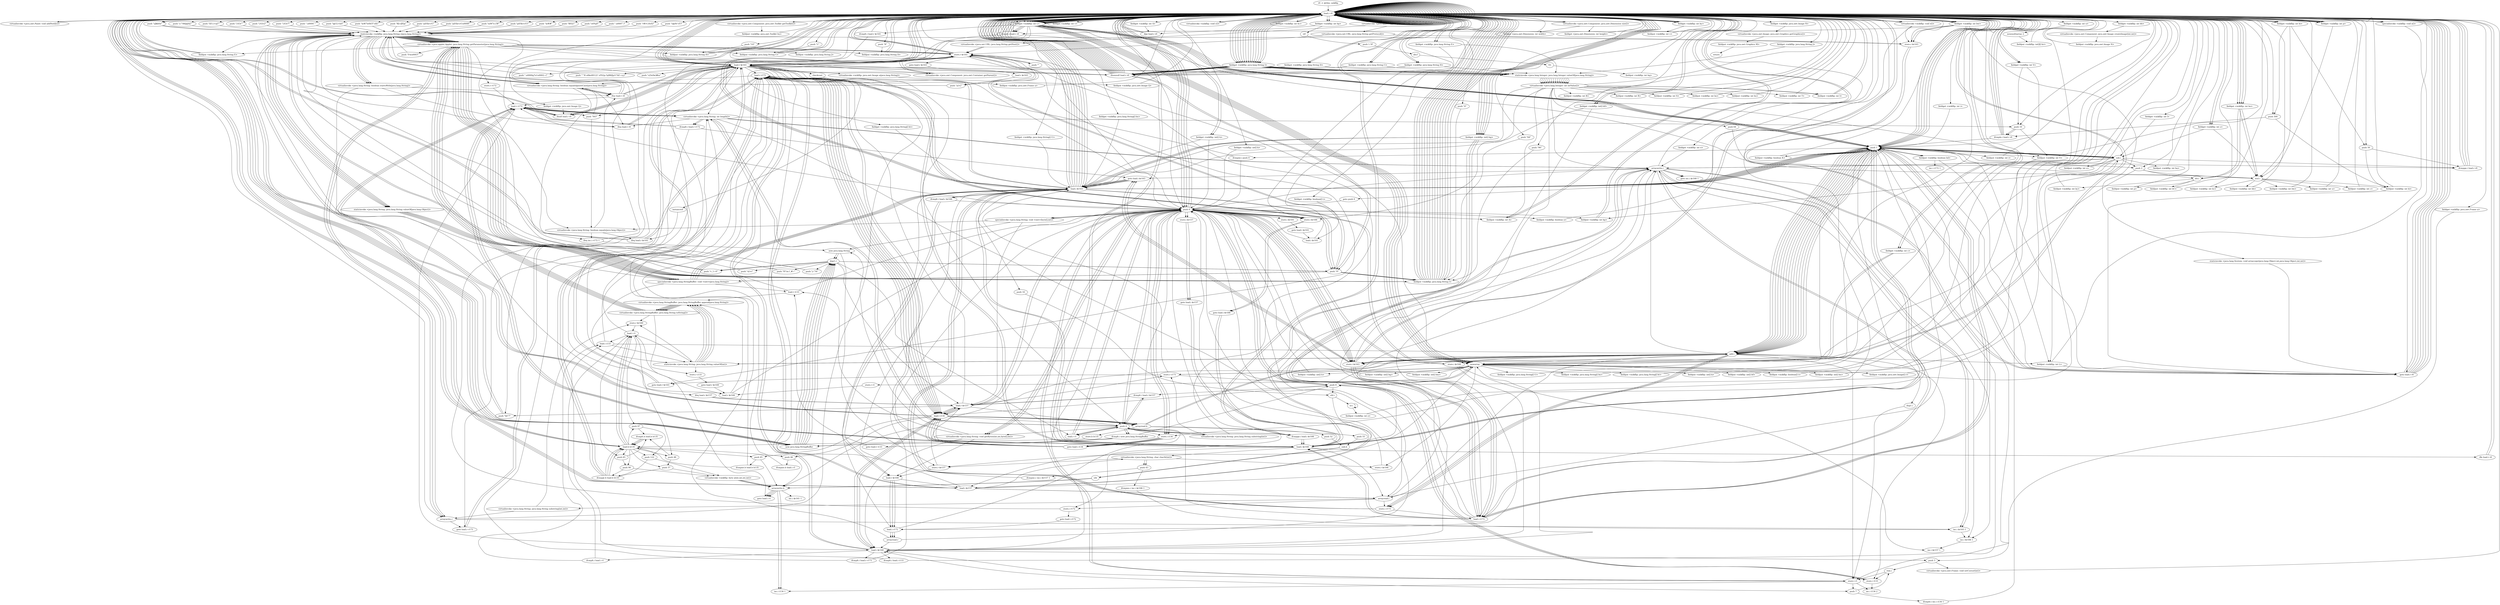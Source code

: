 digraph "" {
    "r0 := @this: mikflip"
    "load.r r0"
    "r0 := @this: mikflip"->"load.r r0";
    "virtualinvoke <java.awt.Panel: void addNotify()>"
    "load.r r0"->"virtualinvoke <java.awt.Panel: void addNotify()>";
    "virtualinvoke <java.awt.Panel: void addNotify()>"->"load.r r0";
    "load.r r0"->"load.r r0";
    "virtualinvoke <java.awt.Component: java.awt.Toolkit getToolkit()>"
    "load.r r0"->"virtualinvoke <java.awt.Component: java.awt.Toolkit getToolkit()>";
    "fieldput <mikflip: java.awt.Toolkit bu>"
    "virtualinvoke <java.awt.Component: java.awt.Toolkit getToolkit()>"->"fieldput <mikflip: java.awt.Toolkit bu>";
    "fieldput <mikflip: java.awt.Toolkit bu>"->"load.r r0";
    "push \"|@5}<kA\""
    "load.r r0"->"push \"|@5}<kA\"";
    "staticinvoke <mikflip: java.lang.String c(java.lang.String)>"
    "push \"|@5}<kA\""->"staticinvoke <mikflip: java.lang.String c(java.lang.String)>";
    "virtualinvoke <java.applet.Applet: java.lang.String getParameter(java.lang.String)>"
    "staticinvoke <mikflip: java.lang.String c(java.lang.String)>"->"virtualinvoke <java.applet.Applet: java.lang.String getParameter(java.lang.String)>";
    "store.r $r161"
    "virtualinvoke <java.applet.Applet: java.lang.String getParameter(java.lang.String)>"->"store.r $r161";
    "load.r $r161"
    "store.r $r161"->"load.r $r161";
    "ifnull load.r r0"
    "load.r $r161"->"ifnull load.r r0";
    "ifnull load.r r0"->"load.r $r161";
    "push \"^B u0k\u00122`uYS2p:?q9l6|[p1\\\"hE~x;y\""
    "load.r $r161"->"push \"^B u0k\u00122`uYS2p:?q9l6|[p1\\\"hE~x;y\"";
    "push \"^B u0k\u00122`uYS2p:?q9l6|[p1\\\"hE~x;y\""->"staticinvoke <mikflip: java.lang.String c(java.lang.String)>";
    "virtualinvoke <java.lang.String: boolean startsWith(java.lang.String)>"
    "staticinvoke <mikflip: java.lang.String c(java.lang.String)>"->"virtualinvoke <java.lang.String: boolean startsWith(java.lang.String)>";
    "ifne load.r r0"
    "virtualinvoke <java.lang.String: boolean startsWith(java.lang.String)>"->"ifne load.r r0";
    "ifne load.r r0"->"load.r r0";
    "specialinvoke <mikflip: void a()>"
    "load.r r0"->"specialinvoke <mikflip: void a()>";
    "goto load.r r0"
    "specialinvoke <mikflip: void a()>"->"goto load.r r0";
    "goto load.r r0"->"load.r r0";
    "virtualinvoke <java.applet.Applet: java.net.URL getDocumentBase()>"
    "load.r r0"->"virtualinvoke <java.applet.Applet: java.net.URL getDocumentBase()>";
    "virtualinvoke <java.net.URL: java.lang.String getProtocol()>"
    "virtualinvoke <java.applet.Applet: java.net.URL getDocumentBase()>"->"virtualinvoke <java.net.URL: java.lang.String getProtocol()>";
    "store.r $r163"
    "virtualinvoke <java.net.URL: java.lang.String getProtocol()>"->"store.r $r163";
    "store.r $r163"->"goto load.r r0";
    "goto load.r r0"->"load.r r0";
    "load.r r0"->"virtualinvoke <java.applet.Applet: java.net.URL getDocumentBase()>";
    "virtualinvoke <java.net.URL: java.lang.String getHost()>"
    "virtualinvoke <java.applet.Applet: java.net.URL getDocumentBase()>"->"virtualinvoke <java.net.URL: java.lang.String getHost()>";
    "virtualinvoke <java.net.URL: java.lang.String getHost()>"->"store.r $r161";
    "goto load.r $r163"
    "store.r $r161"->"goto load.r $r163";
    "load.r $r163"
    "goto load.r $r163"->"load.r $r163";
    "push \"y[<|\""
    "load.r $r163"->"push \"y[<|\"";
    "push \"y[<|\""->"staticinvoke <mikflip: java.lang.String c(java.lang.String)>";
    "virtualinvoke <java.lang.String: boolean equalsIgnoreCase(java.lang.String)>"
    "staticinvoke <mikflip: java.lang.String c(java.lang.String)>"->"virtualinvoke <java.lang.String: boolean equalsIgnoreCase(java.lang.String)>";
    "virtualinvoke <java.lang.String: boolean equalsIgnoreCase(java.lang.String)>"->"ifne load.r r0";
    "ifne load.r r0"->"load.r $r161";
    "virtualinvoke <java.lang.String: int length()>"
    "load.r $r161"->"virtualinvoke <java.lang.String: int length()>";
    "ifeq load.r r0"
    "virtualinvoke <java.lang.String: int length()>"->"ifeq load.r r0";
    "ifeq load.r r0"->"load.r $r161";
    "push \"s]3x9w]#m\""
    "load.r $r161"->"push \"s]3x9w]#m\"";
    "push \"s]3x9w]#m\""->"staticinvoke <mikflip: java.lang.String c(java.lang.String)>";
    "staticinvoke <mikflip: java.lang.String c(java.lang.String)>"->"virtualinvoke <java.lang.String: boolean equalsIgnoreCase(java.lang.String)>";
    "virtualinvoke <java.lang.String: boolean equalsIgnoreCase(java.lang.String)>"->"ifne load.r r0";
    "ifne load.r r0"->"load.r $r161";
    "push \".\u0000g7e1\u0002~(\""
    "load.r $r161"->"push \".\u0000g7e1\u0002~(\"";
    "push \".\u0000g7e1\u0002~(\""->"staticinvoke <mikflip: java.lang.String c(java.lang.String)>";
    "virtualinvoke <java.lang.String: boolean equals(java.lang.Object)>"
    "staticinvoke <mikflip: java.lang.String c(java.lang.String)>"->"virtualinvoke <java.lang.String: boolean equals(java.lang.Object)>";
    "ifeq load.r $r161"
    "virtualinvoke <java.lang.String: boolean equals(java.lang.Object)>"->"ifeq load.r $r161";
    "ifeq load.r $r161"->"load.r r0";
    "push 1"
    "load.r r0"->"push 1";
    "fieldput <mikflip: boolean bd>"
    "push 1"->"fieldput <mikflip: boolean bd>";
    "fieldput <mikflip: boolean bd>"->"goto load.r r0";
    "goto load.r r0"->"load.r r0";
    "push \"mW7w0hT\\\"x8z\""
    "load.r r0"->"push \"mW7w0hT\\\"x8z\"";
    "push \"mW7w0hT\\\"x8z\""->"staticinvoke <mikflip: java.lang.String c(java.lang.String)>";
    "staticinvoke <mikflip: java.lang.String c(java.lang.String)>"->"virtualinvoke <java.applet.Applet: java.lang.String getParameter(java.lang.String)>";
    "push \"Fw\u0003\""
    "virtualinvoke <java.applet.Applet: java.lang.String getParameter(java.lang.String)>"->"push \"Fw\u0003\"";
    "push \"Fw\u0003\""->"staticinvoke <mikflip: java.lang.String c(java.lang.String)>";
    "staticinvoke <mikflip: java.lang.String c(java.lang.String)>"->"virtualinvoke <java.lang.String: boolean equalsIgnoreCase(java.lang.String)>";
    "virtualinvoke <java.lang.String: boolean equalsIgnoreCase(java.lang.String)>"->"ifeq load.r r0";
    "ifeq load.r r0"->"load.r r0";
    "load.r r0"->"push 1";
    "fieldput <mikflip: boolean K>"
    "push 1"->"fieldput <mikflip: boolean K>";
    "fieldput <mikflip: boolean K>"->"load.r r0";
    "load.r r0"->"load.r r0";
    "push \"R[>J\fQq\""
    "load.r r0"->"push \"R[>J\fQq\"";
    "push \"R[>J\fQq\""->"staticinvoke <mikflip: java.lang.String c(java.lang.String)>";
    "staticinvoke <mikflip: java.lang.String c(java.lang.String)>"->"virtualinvoke <java.applet.Applet: java.lang.String getParameter(java.lang.String)>";
    "fieldput <mikflip: java.lang.String H>"
    "virtualinvoke <java.applet.Applet: java.lang.String getParameter(java.lang.String)>"->"fieldput <mikflip: java.lang.String H>";
    "fieldput <mikflip: java.lang.String H>"->"load.r r0";
    "fieldget <mikflip: java.lang.String H>"
    "load.r r0"->"fieldget <mikflip: java.lang.String H>";
    "ifnonnull load.r r0"
    "fieldget <mikflip: java.lang.String H>"->"ifnonnull load.r r0";
    "ifnonnull load.r r0"->"load.r r0";
    "push \"10\""
    "load.r r0"->"push \"10\"";
    "push \"10\""->"fieldput <mikflip: java.lang.String H>";
    "fieldput <mikflip: java.lang.String H>"->"load.r r0";
    "load.r r0"->"load.r r0";
    "load.r r0"->"fieldget <mikflip: java.lang.String H>";
    "staticinvoke <java.lang.Integer: java.lang.Integer valueOf(java.lang.String)>"
    "fieldget <mikflip: java.lang.String H>"->"staticinvoke <java.lang.Integer: java.lang.Integer valueOf(java.lang.String)>";
    "virtualinvoke <java.lang.Integer: int intValue()>"
    "staticinvoke <java.lang.Integer: java.lang.Integer valueOf(java.lang.String)>"->"virtualinvoke <java.lang.Integer: int intValue()>";
    "fieldput <mikflip: int B>"
    "virtualinvoke <java.lang.Integer: int intValue()>"->"fieldput <mikflip: int B>";
    "fieldput <mikflip: int B>"->"load.r r0";
    "push 0"
    "load.r r0"->"push 0";
    "fieldput <mikflip: boolean n>"
    "push 0"->"fieldput <mikflip: boolean n>";
    "fieldput <mikflip: boolean n>"->"load.r r0";
    "virtualinvoke <java.awt.Component: java.awt.Container getParent()>"
    "load.r r0"->"virtualinvoke <java.awt.Component: java.awt.Container getParent()>";
    "virtualinvoke <java.awt.Component: java.awt.Container getParent()>"->"store.r $r161";
    "goto load.r $r161"
    "store.r $r161"->"goto load.r $r161";
    "goto load.r $r161"->"load.r $r161";
    "instanceof"
    "load.r $r161"->"instanceof";
    "instanceof"->"ifeq load.r $r161";
    "ifeq load.r $r161"->"load.r r0";
    "load.r r0"->"load.r $r161";
    "checkcast"
    "load.r $r161"->"checkcast";
    "fieldput <mikflip: java.awt.Frame a>"
    "checkcast"->"fieldput <mikflip: java.awt.Frame a>";
    "fieldput <mikflip: java.awt.Frame a>"->"load.r r0";
    "fieldget <mikflip: java.awt.Frame a>"
    "load.r r0"->"fieldget <mikflip: java.awt.Frame a>";
    "push 3"
    "fieldget <mikflip: java.awt.Frame a>"->"push 3";
    "virtualinvoke <java.awt.Frame: void setCursor(int)>"
    "push 3"->"virtualinvoke <java.awt.Frame: void setCursor(int)>";
    "virtualinvoke <java.awt.Frame: void setCursor(int)>"->"load.r r0";
    "push \"pD5k<rU\""
    "load.r r0"->"push \"pD5k<rU\"";
    "push \"pD5k<rU\""->"staticinvoke <mikflip: java.lang.String c(java.lang.String)>";
    "staticinvoke <mikflip: java.lang.String c(java.lang.String)>"->"virtualinvoke <java.applet.Applet: java.lang.String getParameter(java.lang.String)>";
    "virtualinvoke <java.applet.Applet: java.lang.String getParameter(java.lang.String)>"->"store.r $r161";
    "store.r $r161"->"load.r $r161";
    "load.r $r161"->"ifnull load.r r0";
    "ifnull load.r r0"->"load.r $r161";
    "push \"NO\""
    "load.r $r161"->"push \"NO\"";
    "push \"NO\""->"virtualinvoke <java.lang.String: boolean equalsIgnoreCase(java.lang.String)>";
    "virtualinvoke <java.lang.String: boolean equalsIgnoreCase(java.lang.String)>"->"ifne load.r r0";
    "ifne load.r r0"->"load.r r0";
    "load.r r0"->"load.r r0";
    "load.r r0"->"load.r $r161";
    "virtualinvoke <mikflip: java.awt.Image a(java.lang.String)>"
    "load.r $r161"->"virtualinvoke <mikflip: java.awt.Image a(java.lang.String)>";
    "fieldput <mikflip: java.awt.Image Q>"
    "virtualinvoke <mikflip: java.awt.Image a(java.lang.String)>"->"fieldput <mikflip: java.awt.Image Q>";
    "fieldput <mikflip: java.awt.Image Q>"->"load.r r0";
    "fieldget <mikflip: java.awt.Image Q>"
    "load.r r0"->"fieldget <mikflip: java.awt.Image Q>";
    "fieldget <mikflip: java.awt.Image Q>"->"ifnull load.r r0";
    "ifnull load.r r0"->"load.r r0";
    "push \"pD5k<rU\u0008\""
    "load.r r0"->"push \"pD5k<rU\u0008\"";
    "push \"pD5k<rU\u0008\""->"staticinvoke <mikflip: java.lang.String c(java.lang.String)>";
    "staticinvoke <mikflip: java.lang.String c(java.lang.String)>"->"virtualinvoke <java.applet.Applet: java.lang.String getParameter(java.lang.String)>";
    "virtualinvoke <java.applet.Applet: java.lang.String getParameter(java.lang.String)>"->"store.r $r161";
    "store.r $r161"->"load.r $r161";
    "load.r $r161"->"ifnonnull load.r r0";
    "push \"0\""
    "ifnonnull load.r r0"->"push \"0\"";
    "push \"0\""->"store.r $r161";
    "store.r $r161"->"load.r r0";
    "load.r r0"->"load.r $r161";
    "load.r $r161"->"staticinvoke <java.lang.Integer: java.lang.Integer valueOf(java.lang.String)>";
    "staticinvoke <java.lang.Integer: java.lang.Integer valueOf(java.lang.String)>"->"virtualinvoke <java.lang.Integer: int intValue()>";
    "fieldput <mikflip: int R>"
    "virtualinvoke <java.lang.Integer: int intValue()>"->"fieldput <mikflip: int R>";
    "fieldput <mikflip: int R>"->"load.r r0";
    "push \"pD5k<rU\t\""
    "load.r r0"->"push \"pD5k<rU\t\"";
    "push \"pD5k<rU\t\""->"staticinvoke <mikflip: java.lang.String c(java.lang.String)>";
    "staticinvoke <mikflip: java.lang.String c(java.lang.String)>"->"virtualinvoke <java.applet.Applet: java.lang.String getParameter(java.lang.String)>";
    "virtualinvoke <java.applet.Applet: java.lang.String getParameter(java.lang.String)>"->"store.r $r161";
    "store.r $r161"->"load.r $r161";
    "load.r $r161"->"ifnonnull load.r r0";
    "ifnonnull load.r r0"->"push \"0\"";
    "push \"0\""->"store.r $r161";
    "store.r $r161"->"load.r r0";
    "load.r r0"->"load.r $r161";
    "load.r $r161"->"staticinvoke <java.lang.Integer: java.lang.Integer valueOf(java.lang.String)>";
    "staticinvoke <java.lang.Integer: java.lang.Integer valueOf(java.lang.String)>"->"virtualinvoke <java.lang.Integer: int intValue()>";
    "fieldput <mikflip: int S>"
    "virtualinvoke <java.lang.Integer: int intValue()>"->"fieldput <mikflip: int S>";
    "fieldput <mikflip: int S>"->"load.r r0";
    "load.r r0"->"load.r r0";
    "push \"mW#\""
    "load.r r0"->"push \"mW#\"";
    "push \"mW#\""->"staticinvoke <mikflip: java.lang.String c(java.lang.String)>";
    "staticinvoke <mikflip: java.lang.String c(java.lang.String)>"->"virtualinvoke <java.applet.Applet: java.lang.String getParameter(java.lang.String)>";
    "fieldput <mikflip: java.lang.String C>"
    "virtualinvoke <java.applet.Applet: java.lang.String getParameter(java.lang.String)>"->"fieldput <mikflip: java.lang.String C>";
    "fieldput <mikflip: java.lang.String C>"->"load.r r0";
    "fieldget <mikflip: java.lang.String C>"
    "load.r r0"->"fieldget <mikflip: java.lang.String C>";
    "fieldget <mikflip: java.lang.String C>"->"ifnonnull load.r r0";
    "ifnonnull load.r r0"->"load.r r0";
    "push \"1\""
    "load.r r0"->"push \"1\"";
    "push \"1\""->"fieldput <mikflip: java.lang.String C>";
    "fieldput <mikflip: java.lang.String C>"->"load.r r0";
    "load.r r0"->"load.r r0";
    "push \"lB5|1\""
    "load.r r0"->"push \"lB5|1\"";
    "push \"lB5|1\""->"staticinvoke <mikflip: java.lang.String c(java.lang.String)>";
    "staticinvoke <mikflip: java.lang.String c(java.lang.String)>"->"virtualinvoke <java.applet.Applet: java.lang.String getParameter(java.lang.String)>";
    "fieldput <mikflip: java.lang.String D>"
    "virtualinvoke <java.applet.Applet: java.lang.String getParameter(java.lang.String)>"->"fieldput <mikflip: java.lang.String D>";
    "fieldput <mikflip: java.lang.String D>"->"load.r r0";
    "fieldget <mikflip: java.lang.String D>"
    "load.r r0"->"fieldget <mikflip: java.lang.String D>";
    "fieldget <mikflip: java.lang.String D>"->"ifnonnull load.r r0";
    "ifnonnull load.r r0"->"load.r r0";
    "push \"8\""
    "load.r r0"->"push \"8\"";
    "push \"8\""->"fieldput <mikflip: java.lang.String D>";
    "fieldput <mikflip: java.lang.String D>"->"load.r r0";
    "load.r r0"->"load.r r0";
    "push \"oS%j0\""
    "load.r r0"->"push \"oS%j0\"";
    "push \"oS%j0\""->"staticinvoke <mikflip: java.lang.String c(java.lang.String)>";
    "staticinvoke <mikflip: java.lang.String c(java.lang.String)>"->"virtualinvoke <java.applet.Applet: java.lang.String getParameter(java.lang.String)>";
    "fieldput <mikflip: java.lang.String E>"
    "virtualinvoke <java.applet.Applet: java.lang.String getParameter(java.lang.String)>"->"fieldput <mikflip: java.lang.String E>";
    "fieldput <mikflip: java.lang.String E>"->"load.r r0";
    "fieldget <mikflip: java.lang.String E>"
    "load.r r0"->"fieldget <mikflip: java.lang.String E>";
    "fieldget <mikflip: java.lang.String E>"->"ifnonnull load.r r0";
    "ifnonnull load.r r0"->"load.r r0";
    "push \".\u0007`)\""
    "load.r r0"->"push \".\u0007`)\"";
    "push \".\u0007`)\""->"staticinvoke <mikflip: java.lang.String c(java.lang.String)>";
    "staticinvoke <mikflip: java.lang.String c(java.lang.String)>"->"fieldput <mikflip: java.lang.String E>";
    "fieldput <mikflip: java.lang.String E>"->"load.r r0";
    "load.r r0"->"load.r r0";
    "load.r r0"->"fieldget <mikflip: java.lang.String C>";
    "fieldget <mikflip: java.lang.String C>"->"staticinvoke <java.lang.Integer: java.lang.Integer valueOf(java.lang.String)>";
    "staticinvoke <java.lang.Integer: java.lang.Integer valueOf(java.lang.String)>"->"virtualinvoke <java.lang.Integer: int intValue()>";
    "fieldput <mikflip: int be>"
    "virtualinvoke <java.lang.Integer: int intValue()>"->"fieldput <mikflip: int be>";
    "fieldput <mikflip: int be>"->"load.r r0";
    "load.r r0"->"load.r r0";
    "load.r r0"->"fieldget <mikflip: java.lang.String D>";
    "fieldget <mikflip: java.lang.String D>"->"staticinvoke <java.lang.Integer: java.lang.Integer valueOf(java.lang.String)>";
    "staticinvoke <java.lang.Integer: java.lang.Integer valueOf(java.lang.String)>"->"virtualinvoke <java.lang.Integer: int intValue()>";
    "fieldput <mikflip: int bs>"
    "virtualinvoke <java.lang.Integer: int intValue()>"->"fieldput <mikflip: int bs>";
    "fieldput <mikflip: int bs>"->"load.r r0";
    "load.r r0"->"load.r r0";
    "load.r r0"->"fieldget <mikflip: java.lang.String E>";
    "fieldget <mikflip: java.lang.String E>"->"staticinvoke <java.lang.Integer: java.lang.Integer valueOf(java.lang.String)>";
    "staticinvoke <java.lang.Integer: java.lang.Integer valueOf(java.lang.String)>"->"virtualinvoke <java.lang.Integer: int intValue()>";
    "fieldput <mikflip: int T>"
    "virtualinvoke <java.lang.Integer: int intValue()>"->"fieldput <mikflip: int T>";
    "fieldput <mikflip: int T>"->"load.r r0";
    "load.r r0"->"load.r r0";
    "push \"rW=}0sS)\""
    "load.r r0"->"push \"rW=}0sS)\"";
    "push \"rW=}0sS)\""->"staticinvoke <mikflip: java.lang.String c(java.lang.String)>";
    "staticinvoke <mikflip: java.lang.String c(java.lang.String)>"->"virtualinvoke <java.applet.Applet: java.lang.String getParameter(java.lang.String)>";
    "fieldput <mikflip: java.lang.String I>"
    "virtualinvoke <java.applet.Applet: java.lang.String getParameter(java.lang.String)>"->"fieldput <mikflip: java.lang.String I>";
    "fieldput <mikflip: java.lang.String I>"->"load.r r0";
    "load.r r0"->"load.r r0";
    "push \"o@9v\'vF)\""
    "load.r r0"->"push \"o@9v\'vF)\"";
    "push \"o@9v\'vF)\""->"staticinvoke <mikflip: java.lang.String c(java.lang.String)>";
    "staticinvoke <mikflip: java.lang.String c(java.lang.String)>"->"virtualinvoke <java.applet.Applet: java.lang.String getParameter(java.lang.String)>";
    "fieldput <mikflip: java.lang.String J>"
    "virtualinvoke <java.applet.Applet: java.lang.String getParameter(java.lang.String)>"->"fieldput <mikflip: java.lang.String J>";
    "fieldput <mikflip: java.lang.String J>"->"load.r r0";
    "load.r r0"->"load.r r0";
    "fieldget <mikflip: java.lang.String I>"
    "load.r r0"->"fieldget <mikflip: java.lang.String I>";
    "fieldget <mikflip: java.lang.String I>"->"staticinvoke <java.lang.Integer: java.lang.Integer valueOf(java.lang.String)>";
    "staticinvoke <java.lang.Integer: java.lang.Integer valueOf(java.lang.String)>"->"virtualinvoke <java.lang.Integer: int intValue()>";
    "fieldput <mikflip: int A>"
    "virtualinvoke <java.lang.Integer: int intValue()>"->"fieldput <mikflip: int A>";
    "fieldput <mikflip: int A>"->"load.r r0";
    "load.r r0"->"load.r r0";
    "fieldget <mikflip: java.lang.String J>"
    "load.r r0"->"fieldget <mikflip: java.lang.String J>";
    "fieldget <mikflip: java.lang.String J>"->"staticinvoke <java.lang.Integer: java.lang.Integer valueOf(java.lang.String)>";
    "staticinvoke <java.lang.Integer: java.lang.Integer valueOf(java.lang.String)>"->"virtualinvoke <java.lang.Integer: int intValue()>";
    "fieldput <mikflip: int V>"
    "virtualinvoke <java.lang.Integer: int intValue()>"->"fieldput <mikflip: int V>";
    "fieldput <mikflip: int V>"->"load.r r0";
    "fieldget <mikflip: int A>"
    "load.r r0"->"fieldget <mikflip: int A>";
    "ifge load.r r0"
    "fieldget <mikflip: int A>"->"ifge load.r r0";
    "ifge load.r r0"->"load.r r0";
    "load.r r0"->"push 0";
    "push 0"->"fieldput <mikflip: int A>";
    "fieldput <mikflip: int A>"->"load.r r0";
    "fieldget <mikflip: int V>"
    "load.r r0"->"fieldget <mikflip: int V>";
    "push 10"
    "fieldget <mikflip: int V>"->"push 10";
    "ifcmple.i load.r r0"
    "push 10"->"ifcmple.i load.r r0";
    "ifcmple.i load.r r0"->"load.r r0";
    "load.r r0"->"push 10";
    "push 10"->"fieldput <mikflip: int V>";
    "fieldput <mikflip: int V>"->"goto load.r r0";
    "goto load.r r0"->"load.r r0";
    "load.r r0"->"push 1";
    "fieldput <mikflip: int L>"
    "push 1"->"fieldput <mikflip: int L>";
    "fieldput <mikflip: int L>"->"goto load.r r0";
    "goto load.r r0"->"load.r r0";
    "new java.lang.StringBuffer"
    "load.r r0"->"new java.lang.StringBuffer";
    "dup1.r"
    "new java.lang.StringBuffer"->"dup1.r";
    "push \"v_1~0\""
    "dup1.r"->"push \"v_1~0\"";
    "push \"v_1~0\""->"staticinvoke <mikflip: java.lang.String c(java.lang.String)>";
    "staticinvoke <java.lang.String: java.lang.String valueOf(java.lang.Object)>"
    "staticinvoke <mikflip: java.lang.String c(java.lang.String)>"->"staticinvoke <java.lang.String: java.lang.String valueOf(java.lang.Object)>";
    "specialinvoke <java.lang.StringBuffer: void <init>(java.lang.String)>"
    "staticinvoke <java.lang.String: java.lang.String valueOf(java.lang.Object)>"->"specialinvoke <java.lang.StringBuffer: void <init>(java.lang.String)>";
    "specialinvoke <java.lang.StringBuffer: void <init>(java.lang.String)>"->"load.r r0";
    "fieldget <mikflip: int L>"
    "load.r r0"->"fieldget <mikflip: int L>";
    "staticinvoke <java.lang.String: java.lang.String valueOf(int)>"
    "fieldget <mikflip: int L>"->"staticinvoke <java.lang.String: java.lang.String valueOf(int)>";
    "virtualinvoke <java.lang.StringBuffer: java.lang.StringBuffer append(java.lang.String)>"
    "staticinvoke <java.lang.String: java.lang.String valueOf(int)>"->"virtualinvoke <java.lang.StringBuffer: java.lang.StringBuffer append(java.lang.String)>";
    "virtualinvoke <java.lang.StringBuffer: java.lang.String toString()>"
    "virtualinvoke <java.lang.StringBuffer: java.lang.StringBuffer append(java.lang.String)>"->"virtualinvoke <java.lang.StringBuffer: java.lang.String toString()>";
    "virtualinvoke <java.lang.StringBuffer: java.lang.String toString()>"->"virtualinvoke <java.applet.Applet: java.lang.String getParameter(java.lang.String)>";
    "virtualinvoke <java.applet.Applet: java.lang.String getParameter(java.lang.String)>"->"ifnonnull load.r r0";
    "ifnonnull load.r r0"->"load.r r0";
    "load.r r0"->"load.r r0";
    "load.r r0"->"fieldget <mikflip: int L>";
    "fieldget <mikflip: int L>"->"push 1";
    "sub.i"
    "push 1"->"sub.i";
    "sub.i"->"fieldput <mikflip: int L>";
    "fieldput <mikflip: int L>"->"load.r r0";
    "load.r r0"->"load.r r0";
    "load.r r0"->"fieldget <mikflip: int L>";
    "newarray"
    "fieldget <mikflip: int L>"->"newarray";
    "fieldput <mikflip: java.lang.String[] U>"
    "newarray"->"fieldput <mikflip: java.lang.String[] U>";
    "fieldput <mikflip: java.lang.String[] U>"->"load.r r0";
    "load.r r0"->"load.r r0";
    "load.r r0"->"fieldget <mikflip: int L>";
    "fieldget <mikflip: int L>"->"newarray";
    "fieldput <mikflip: java.lang.String[] bx>"
    "newarray"->"fieldput <mikflip: java.lang.String[] bx>";
    "fieldput <mikflip: java.lang.String[] bx>"->"load.r r0";
    "load.r r0"->"load.r r0";
    "load.r r0"->"fieldget <mikflip: int L>";
    "fieldget <mikflip: int L>"->"newarray";
    "fieldput <mikflip: java.lang.String[] bt>"
    "newarray"->"fieldput <mikflip: java.lang.String[] bt>";
    "fieldput <mikflip: java.lang.String[] bt>"->"load.r r0";
    "load.r r0"->"fieldget <mikflip: int L>";
    "fieldget <mikflip: int L>"->"push 1";
    "add.i"
    "push 1"->"add.i";
    "add.i"->"newarray";
    "newarray"->"store.r $r161";
    "store.r $r161"->"push 0";
    "store.i $r163"
    "push 0"->"store.i $r163";
    "goto load.i $r163"
    "store.i $r163"->"goto load.i $r163";
    "load.i $r163"
    "goto load.i $r163"->"load.i $r163";
    "load.i $r163"->"load.r r0";
    "load.r r0"->"fieldget <mikflip: int L>";
    "ifcmplt.i load.r r0"
    "fieldget <mikflip: int L>"->"ifcmplt.i load.r r0";
    "ifcmplt.i load.r r0"->"push 0";
    "push 0"->"store.i $r163";
    "store.i $r163"->"goto load.i $r163";
    "goto load.i $r163"->"load.i $r163";
    "load.i $r163"->"load.r r0";
    "load.r r0"->"fieldget <mikflip: int L>";
    "fieldget <mikflip: int L>"->"ifcmplt.i load.r r0";
    "ifcmplt.i load.r r0"->"load.r $r161";
    "load.r $r161"->"load.r r0";
    "load.r r0"->"fieldget <mikflip: int L>";
    "fieldget <mikflip: int L>"->"load.r $r161";
    "load.r $r161"->"push 0";
    "arrayread.i"
    "push 0"->"arrayread.i";
    "arraywrite.i"
    "arrayread.i"->"arraywrite.i";
    "arraywrite.i"->"load.r r0";
    "load.r r0"->"load.r r0";
    "push \"zJ$k4w\""
    "load.r r0"->"push \"zJ$k4w\"";
    "push \"zJ$k4w\""->"staticinvoke <mikflip: java.lang.String c(java.lang.String)>";
    "staticinvoke <mikflip: java.lang.String c(java.lang.String)>"->"virtualinvoke <java.applet.Applet: java.lang.String getParameter(java.lang.String)>";
    "virtualinvoke <java.applet.Applet: java.lang.String getParameter(java.lang.String)>"->"fieldput <mikflip: java.lang.String I>";
    "fieldput <mikflip: java.lang.String I>"->"load.r r0";
    "load.r r0"->"fieldget <mikflip: java.lang.String I>";
    "fieldget <mikflip: java.lang.String I>"->"ifnonnull load.r r0";
    "ifnonnull load.r r0"->"load.r r0";
    "load.r r0"->"push \"0\"";
    "push \"0\""->"fieldput <mikflip: java.lang.String I>";
    "fieldput <mikflip: java.lang.String I>"->"load.r r0";
    "load.r r0"->"load.r r0";
    "load.r r0"->"fieldget <mikflip: java.lang.String I>";
    "fieldget <mikflip: java.lang.String I>"->"staticinvoke <java.lang.Integer: java.lang.Integer valueOf(java.lang.String)>";
    "staticinvoke <java.lang.Integer: java.lang.Integer valueOf(java.lang.String)>"->"virtualinvoke <java.lang.Integer: int intValue()>";
    "fieldput <mikflip: int l>"
    "virtualinvoke <java.lang.Integer: int intValue()>"->"fieldput <mikflip: int l>";
    "fieldput <mikflip: int l>"->"load.r r0";
    "load.r r0"->"load.r r0";
    "push \"y^9i6j@&|\""
    "load.r r0"->"push \"y^9i6j@&|\"";
    "push \"y^9i6j@&|\""->"staticinvoke <mikflip: java.lang.String c(java.lang.String)>";
    "staticinvoke <mikflip: java.lang.String c(java.lang.String)>"->"virtualinvoke <java.applet.Applet: java.lang.String getParameter(java.lang.String)>";
    "virtualinvoke <java.applet.Applet: java.lang.String getParameter(java.lang.String)>"->"fieldput <mikflip: java.lang.String I>";
    "fieldput <mikflip: java.lang.String I>"->"load.r r0";
    "load.r r0"->"fieldget <mikflip: java.lang.String I>";
    "fieldget <mikflip: java.lang.String I>"->"ifnonnull load.r r0";
    "ifnonnull load.r r0"->"load.r r0";
    "load.r r0"->"push \"0\"";
    "push \"0\""->"fieldput <mikflip: java.lang.String I>";
    "fieldput <mikflip: java.lang.String I>"->"load.r r0";
    "load.r r0"->"load.r r0";
    "load.r r0"->"fieldget <mikflip: java.lang.String I>";
    "fieldget <mikflip: java.lang.String I>"->"staticinvoke <java.lang.Integer: java.lang.Integer valueOf(java.lang.String)>";
    "staticinvoke <java.lang.Integer: java.lang.Integer valueOf(java.lang.String)>"->"virtualinvoke <java.lang.Integer: int intValue()>";
    "virtualinvoke <java.lang.Integer: int intValue()>"->"load.r r0";
    "fieldget <mikflip: int bi>"
    "load.r r0"->"fieldget <mikflip: int bi>";
    "mul.i"
    "fieldget <mikflip: int bi>"->"mul.i";
    "fieldput <mikflip: int bi>"
    "mul.i"->"fieldput <mikflip: int bi>";
    "fieldput <mikflip: int bi>"->"load.r r0";
    "load.r r0"->"fieldget <mikflip: int bi>";
    "push 500"
    "fieldget <mikflip: int bi>"->"push 500";
    "push 500"->"ifcmple.i load.r r0";
    "ifcmple.i load.r r0"->"load.r r0";
    "load.r r0"->"push 500";
    "push 500"->"fieldput <mikflip: int bi>";
    "fieldput <mikflip: int bi>"->"goto load.r r0";
    "goto load.r r0"->"load.r r0";
    "load.r r0"->"load.r r0";
    "push \"lZ1}<qU\""
    "load.r r0"->"push \"lZ1}<qU\"";
    "push \"lZ1}<qU\""->"staticinvoke <mikflip: java.lang.String c(java.lang.String)>";
    "staticinvoke <mikflip: java.lang.String c(java.lang.String)>"->"virtualinvoke <java.applet.Applet: java.lang.String getParameter(java.lang.String)>";
    "virtualinvoke <java.applet.Applet: java.lang.String getParameter(java.lang.String)>"->"fieldput <mikflip: java.lang.String I>";
    "fieldput <mikflip: java.lang.String I>"->"load.r r0";
    "load.r r0"->"fieldget <mikflip: java.lang.String I>";
    "fieldget <mikflip: java.lang.String I>"->"ifnonnull load.r r0";
    "ifnonnull load.r r0"->"load.r r0";
    "push \"4\""
    "load.r r0"->"push \"4\"";
    "push \"4\""->"fieldput <mikflip: java.lang.String I>";
    "fieldput <mikflip: java.lang.String I>"->"load.r r0";
    "load.r r0"->"load.r r0";
    "load.r r0"->"fieldget <mikflip: java.lang.String I>";
    "fieldget <mikflip: java.lang.String I>"->"staticinvoke <java.lang.Integer: java.lang.Integer valueOf(java.lang.String)>";
    "staticinvoke <java.lang.Integer: java.lang.Integer valueOf(java.lang.String)>"->"virtualinvoke <java.lang.Integer: int intValue()>";
    "push 64"
    "virtualinvoke <java.lang.Integer: int intValue()>"->"push 64";
    "push 64"->"mul.i";
    "mul.i"->"push 1";
    "push 1"->"sub.i";
    "fieldput <mikflip: int bp>"
    "sub.i"->"fieldput <mikflip: int bp>";
    "fieldput <mikflip: int bp>"->"load.r r0";
    "fieldget <mikflip: int bp>"
    "load.r r0"->"fieldget <mikflip: int bp>";
    "fieldget <mikflip: int bp>"->"ifge load.r r0";
    "ifge load.r r0"->"load.r r0";
    "load.r r0"->"push 0";
    "push 0"->"fieldput <mikflip: int bp>";
    "fieldput <mikflip: int bp>"->"load.r r0";
    "load.r r0"->"load.r r0";
    "load.r r0"->"fieldget <mikflip: int bp>";
    "i2f"
    "fieldget <mikflip: int bp>"->"i2f";
    "push 1.5F"
    "i2f"->"push 1.5F";
    "div.f"
    "push 1.5F"->"div.f";
    "f2i"
    "div.f"->"f2i";
    "fieldput <mikflip: int bq>"
    "f2i"->"fieldput <mikflip: int bq>";
    "fieldput <mikflip: int bq>"->"load.r r0";
    "load.r r0"->"load.r r0";
    "push \"}S3r\'\""
    "load.r r0"->"push \"}S3r\'\"";
    "push \"}S3r\'\""->"staticinvoke <mikflip: java.lang.String c(java.lang.String)>";
    "staticinvoke <mikflip: java.lang.String c(java.lang.String)>"->"virtualinvoke <java.applet.Applet: java.lang.String getParameter(java.lang.String)>";
    "virtualinvoke <java.applet.Applet: java.lang.String getParameter(java.lang.String)>"->"fieldput <mikflip: java.lang.String I>";
    "fieldput <mikflip: java.lang.String I>"->"load.r r0";
    "load.r r0"->"fieldget <mikflip: java.lang.String I>";
    "fieldget <mikflip: java.lang.String I>"->"ifnonnull load.r r0";
    "ifnonnull load.r r0"->"load.r r0";
    "push \"64\""
    "load.r r0"->"push \"64\"";
    "push \"64\""->"fieldput <mikflip: java.lang.String I>";
    "fieldput <mikflip: java.lang.String I>"->"load.r r0";
    "load.r r0"->"fieldget <mikflip: java.lang.String I>";
    "fieldget <mikflip: java.lang.String I>"->"staticinvoke <java.lang.Integer: java.lang.Integer valueOf(java.lang.String)>";
    "staticinvoke <java.lang.Integer: java.lang.Integer valueOf(java.lang.String)>"->"virtualinvoke <java.lang.Integer: int intValue()>";
    "virtualinvoke <java.lang.Integer: int intValue()>"->"store.i $r163";
    "store.i $r163"->"load.r r0";
    "load.r r0"->"load.r r0";
    "push \"}S3r2\""
    "load.r r0"->"push \"}S3r2\"";
    "push \"}S3r2\""->"staticinvoke <mikflip: java.lang.String c(java.lang.String)>";
    "staticinvoke <mikflip: java.lang.String c(java.lang.String)>"->"virtualinvoke <java.applet.Applet: java.lang.String getParameter(java.lang.String)>";
    "virtualinvoke <java.applet.Applet: java.lang.String getParameter(java.lang.String)>"->"fieldput <mikflip: java.lang.String I>";
    "fieldput <mikflip: java.lang.String I>"->"load.r r0";
    "load.r r0"->"fieldget <mikflip: java.lang.String I>";
    "fieldget <mikflip: java.lang.String I>"->"ifnonnull load.r r0";
    "ifnonnull load.r r0"->"load.r r0";
    "push \"96\""
    "load.r r0"->"push \"96\"";
    "push \"96\""->"fieldput <mikflip: java.lang.String I>";
    "fieldput <mikflip: java.lang.String I>"->"load.r r0";
    "load.r r0"->"fieldget <mikflip: java.lang.String I>";
    "fieldget <mikflip: java.lang.String I>"->"staticinvoke <java.lang.Integer: java.lang.Integer valueOf(java.lang.String)>";
    "staticinvoke <java.lang.Integer: java.lang.Integer valueOf(java.lang.String)>"->"virtualinvoke <java.lang.Integer: int intValue()>";
    "store.i $r166"
    "virtualinvoke <java.lang.Integer: int intValue()>"->"store.i $r166";
    "store.i $r166"->"load.r r0";
    "load.r r0"->"load.r r0";
    "push \"}S3r7\""
    "load.r r0"->"push \"}S3r7\"";
    "push \"}S3r7\""->"staticinvoke <mikflip: java.lang.String c(java.lang.String)>";
    "staticinvoke <mikflip: java.lang.String c(java.lang.String)>"->"virtualinvoke <java.applet.Applet: java.lang.String getParameter(java.lang.String)>";
    "virtualinvoke <java.applet.Applet: java.lang.String getParameter(java.lang.String)>"->"fieldput <mikflip: java.lang.String I>";
    "fieldput <mikflip: java.lang.String I>"->"load.r r0";
    "load.r r0"->"fieldget <mikflip: java.lang.String I>";
    "fieldget <mikflip: java.lang.String I>"->"ifnonnull load.r r0";
    "ifnonnull load.r r0"->"load.r r0";
    "push \".\u0004`\""
    "load.r r0"->"push \".\u0004`\"";
    "push \".\u0004`\""->"staticinvoke <mikflip: java.lang.String c(java.lang.String)>";
    "staticinvoke <mikflip: java.lang.String c(java.lang.String)>"->"fieldput <mikflip: java.lang.String I>";
    "fieldput <mikflip: java.lang.String I>"->"load.r r0";
    "load.r r0"->"load.r r0";
    "load.r r0"->"fieldget <mikflip: java.lang.String I>";
    "fieldget <mikflip: java.lang.String I>"->"staticinvoke <java.lang.Integer: java.lang.Integer valueOf(java.lang.String)>";
    "staticinvoke <java.lang.Integer: java.lang.Integer valueOf(java.lang.String)>"->"virtualinvoke <java.lang.Integer: int intValue()>";
    "virtualinvoke <java.lang.Integer: int intValue()>"->"load.i $r163";
    "push 16"
    "load.i $r163"->"push 16";
    "shl.i"
    "push 16"->"shl.i";
    "load.i $r166"
    "shl.i"->"load.i $r166";
    "push 8"
    "load.i $r166"->"push 8";
    "push 8"->"shl.i";
    "or.i"
    "shl.i"->"or.i";
    "or.i"->"or.i";
    "fieldput <mikflip: int e>"
    "or.i"->"fieldput <mikflip: int e>";
    "fieldput <mikflip: int e>"->"load.r r0";
    "load.r r0"->"load.r r0";
    "load.r r0"->"push \"zJ$k4w\"";
    "push \"zJ$k4w\""->"staticinvoke <mikflip: java.lang.String c(java.lang.String)>";
    "staticinvoke <mikflip: java.lang.String c(java.lang.String)>"->"virtualinvoke <java.applet.Applet: java.lang.String getParameter(java.lang.String)>";
    "virtualinvoke <java.applet.Applet: java.lang.String getParameter(java.lang.String)>"->"fieldput <mikflip: java.lang.String I>";
    "fieldput <mikflip: java.lang.String I>"->"load.r r0";
    "load.r r0"->"fieldget <mikflip: java.lang.String I>";
    "fieldget <mikflip: java.lang.String I>"->"ifnonnull load.r r0";
    "ifnonnull load.r r0"->"load.r r0";
    "load.r r0"->"push \"0\"";
    "push \"0\""->"fieldput <mikflip: java.lang.String I>";
    "fieldput <mikflip: java.lang.String I>"->"load.r r0";
    "load.r r0"->"load.r r0";
    "load.r r0"->"fieldget <mikflip: java.lang.String I>";
    "fieldget <mikflip: java.lang.String I>"->"staticinvoke <java.lang.Integer: java.lang.Integer valueOf(java.lang.String)>";
    "staticinvoke <java.lang.Integer: java.lang.Integer valueOf(java.lang.String)>"->"virtualinvoke <java.lang.Integer: int intValue()>";
    "virtualinvoke <java.lang.Integer: int intValue()>"->"fieldput <mikflip: int l>";
    "fieldput <mikflip: int l>"->"load.r r0";
    "load.r r0"->"load.r r0";
    "virtualinvoke <java.awt.Component: java.awt.Dimension size()>"
    "load.r r0"->"virtualinvoke <java.awt.Component: java.awt.Dimension size()>";
    "fieldget <java.awt.Dimension: int width>"
    "virtualinvoke <java.awt.Component: java.awt.Dimension size()>"->"fieldget <java.awt.Dimension: int width>";
    "fieldget <java.awt.Dimension: int width>"->"load.r r0";
    "fieldget <mikflip: int be>"
    "load.r r0"->"fieldget <mikflip: int be>";
    "div.i"
    "fieldget <mikflip: int be>"->"div.i";
    "fieldput <mikflip: int by>"
    "div.i"->"fieldput <mikflip: int by>";
    "fieldput <mikflip: int by>"->"load.r r0";
    "load.r r0"->"load.r r0";
    "load.r r0"->"virtualinvoke <java.awt.Component: java.awt.Dimension size()>";
    "fieldget <java.awt.Dimension: int height>"
    "virtualinvoke <java.awt.Component: java.awt.Dimension size()>"->"fieldget <java.awt.Dimension: int height>";
    "fieldget <java.awt.Dimension: int height>"->"load.r r0";
    "load.r r0"->"fieldget <mikflip: int be>";
    "fieldget <mikflip: int be>"->"div.i";
    "fieldput <mikflip: int p>"
    "div.i"->"fieldput <mikflip: int p>";
    "fieldput <mikflip: int p>"->"load.r r0";
    "load.r r0"->"load.r r0";
    "fieldget <mikflip: int by>"
    "load.r r0"->"fieldget <mikflip: int by>";
    "fieldget <mikflip: int by>"->"load.r r0";
    "load.r r0"->"fieldget <mikflip: int be>";
    "fieldget <mikflip: int be>"->"mul.i";
    "fieldput <mikflip: int bc>"
    "mul.i"->"fieldput <mikflip: int bc>";
    "fieldput <mikflip: int bc>"->"load.r r0";
    "load.r r0"->"load.r r0";
    "fieldget <mikflip: int p>"
    "load.r r0"->"fieldget <mikflip: int p>";
    "fieldget <mikflip: int p>"->"load.r r0";
    "load.r r0"->"fieldget <mikflip: int be>";
    "fieldget <mikflip: int be>"->"mul.i";
    "fieldput <mikflip: int bb>"
    "mul.i"->"fieldput <mikflip: int bb>";
    "fieldput <mikflip: int bb>"->"load.r r0";
    "load.r r0"->"load.r r0";
    "load.r r0"->"fieldget <mikflip: int by>";
    "fieldput <mikflip: int v>"
    "fieldget <mikflip: int by>"->"fieldput <mikflip: int v>";
    "fieldput <mikflip: int v>"->"load.r r0";
    "load.r r0"->"load.r r0";
    "load.r r0"->"fieldget <mikflip: int p>";
    "fieldget <mikflip: int p>"->"load.r r0";
    "fieldget <mikflip: int l>"
    "load.r r0"->"fieldget <mikflip: int l>";
    "fieldget <mikflip: int l>"->"sub.i";
    "fieldput <mikflip: int s>"
    "sub.i"->"fieldput <mikflip: int s>";
    "fieldput <mikflip: int s>"->"load.r r0";
    "load.r r0"->"load.r r0";
    "load.r r0"->"fieldget <mikflip: int by>";
    "fieldget <mikflip: int by>"->"load.r r0";
    "load.r r0"->"fieldget <mikflip: int p>";
    "fieldget <mikflip: int p>"->"mul.i";
    "fieldput <mikflip: int bw>"
    "mul.i"->"fieldput <mikflip: int bw>";
    "fieldput <mikflip: int bw>"->"load.r r0";
    "load.r r0"->"load.r r0";
    "fieldget <mikflip: int v>"
    "load.r r0"->"fieldget <mikflip: int v>";
    "fieldget <mikflip: int v>"->"load.r r0";
    "fieldget <mikflip: int s>"
    "load.r r0"->"fieldget <mikflip: int s>";
    "fieldget <mikflip: int s>"->"mul.i";
    "fieldput <mikflip: int u>"
    "mul.i"->"fieldput <mikflip: int u>";
    "fieldput <mikflip: int u>"->"load.r r0";
    "load.r r0"->"load.r r0";
    "load.r r0"->"fieldget <mikflip: int p>";
    "fieldget <mikflip: int p>"->"load.r r0";
    "load.r r0"->"fieldget <mikflip: int s>";
    "fieldget <mikflip: int s>"->"sub.i";
    "push 2"
    "sub.i"->"push 2";
    "push 2"->"div.i";
    "fieldput <mikflip: int bC>"
    "div.i"->"fieldput <mikflip: int bC>";
    "fieldput <mikflip: int bC>"->"load.r r0";
    "load.r r0"->"load.r r0";
    "fieldget <mikflip: int bw>"
    "load.r r0"->"fieldget <mikflip: int bw>";
    "fieldget <mikflip: int bw>"->"newarray";
    "fieldput <mikflip: int[] h>"
    "newarray"->"fieldput <mikflip: int[] h>";
    "fieldput <mikflip: int[] h>"->"push 0";
    "push 0"->"store.i $r163";
    "store.i $r163"->"goto load.i $r163";
    "goto load.i $r163"->"load.i $r163";
    "load.i $r163"->"load.r r0";
    "load.r r0"->"fieldget <mikflip: int bw>";
    "fieldget <mikflip: int bw>"->"ifcmplt.i load.r r0";
    "ifcmplt.i load.r r0"->"load.r r0";
    "load.r r0"->"load.r r0";
    "load.r r0"->"fieldget <mikflip: int bw>";
    "fieldget <mikflip: int bw>"->"newarray";
    "fieldput <mikflip: int[] k>"
    "newarray"->"fieldput <mikflip: int[] k>";
    "fieldput <mikflip: int[] k>"->"load.r r0";
    "fieldget <mikflip: int[] h>"
    "load.r r0"->"fieldget <mikflip: int[] h>";
    "fieldget <mikflip: int[] h>"->"push 0";
    "push 0"->"load.r r0";
    "fieldget <mikflip: int[] k>"
    "load.r r0"->"fieldget <mikflip: int[] k>";
    "fieldget <mikflip: int[] k>"->"push 0";
    "push 0"->"load.r r0";
    "load.r r0"->"fieldget <mikflip: int bw>";
    "fieldget <mikflip: int bw>"->"store.r $r163";
    "store.r $r163"->"goto load.r r0";
    "goto load.r r0"->"load.r r0";
    "virtualinvoke <mikflip: void e()>"
    "load.r r0"->"virtualinvoke <mikflip: void e()>";
    "goto push 0"
    "virtualinvoke <mikflip: void e()>"->"goto push 0";
    "goto push 0"->"push 0";
    "push 0"->"store.i $r163";
    "store.i $r163"->"load.r r0";
    "load.r r0"->"load.r r0";
    "load.r r0"->"fieldget <mikflip: int L>";
    "fieldget <mikflip: int L>"->"push 2";
    "push 2"->"mul.i";
    "fieldput <mikflip: int c>"
    "mul.i"->"fieldput <mikflip: int c>";
    "fieldput <mikflip: int c>"->"load.r r0";
    "load.r r0"->"load.r r0";
    "fieldget <mikflip: int c>"
    "load.r r0"->"fieldget <mikflip: int c>";
    "fieldget <mikflip: int c>"->"newarray";
    "fieldput <mikflip: int[] bf>"
    "newarray"->"fieldput <mikflip: int[] bf>";
    "fieldput <mikflip: int[] bf>"->"load.r r0";
    "load.r r0"->"load.r r0";
    "load.r r0"->"fieldget <mikflip: int c>";
    "fieldget <mikflip: int c>"->"newarray";
    "fieldput <mikflip: int[] bg>"
    "newarray"->"fieldput <mikflip: int[] bg>";
    "fieldput <mikflip: int[] bg>"->"push 0";
    "push 0"->"store.i $r166";
    "goto load.i $r166"
    "store.i $r166"->"goto load.i $r166";
    "goto load.i $r166"->"load.i $r166";
    "load.i $r166"->"load.r r0";
    "load.r r0"->"fieldget <mikflip: int L>";
    "ifcmplt.i load.r $r161"
    "fieldget <mikflip: int L>"->"ifcmplt.i load.r $r161";
    "ifcmplt.i load.r $r161"->"load.r r0";
    "load.r r0"->"load.r r0";
    "load.r r0"->"fieldget <mikflip: int L>";
    "fieldget <mikflip: int L>"->"newarray";
    "fieldput <mikflip: boolean[] t>"
    "newarray"->"fieldput <mikflip: boolean[] t>";
    "fieldput <mikflip: boolean[] t>"->"load.r r0";
    "load.r r0"->"load.r r0";
    "load.r r0"->"fieldget <mikflip: int L>";
    "fieldget <mikflip: int L>"->"newarray";
    "fieldput <mikflip: int[] bn>"
    "newarray"->"fieldput <mikflip: int[] bn>";
    "fieldput <mikflip: int[] bn>"->"load.r r0";
    "load.r r0"->"load.r r0";
    "load.r r0"->"fieldget <mikflip: int L>";
    "fieldget <mikflip: int L>"->"newarray";
    "fieldput <mikflip: int[] bm>"
    "newarray"->"fieldput <mikflip: int[] bm>";
    "fieldput <mikflip: int[] bm>"->"push 0";
    "store.i $r161"
    "push 0"->"store.i $r161";
    "goto load.i $r161"
    "store.i $r161"->"goto load.i $r161";
    "load.i $r161"
    "goto load.i $r161"->"load.i $r161";
    "load.i $r161"->"load.r r0";
    "load.r r0"->"fieldget <mikflip: int L>";
    "fieldget <mikflip: int L>"->"ifcmplt.i load.r r0";
    "ifcmplt.i load.r r0"->"load.r r0";
    "load.r r0"->"push 1";
    "fieldput <mikflip: int i>"
    "push 1"->"fieldput <mikflip: int i>";
    "fieldput <mikflip: int i>"->"load.r r0";
    "load.r r0"->"load.r r0";
    "fieldget <mikflip: int i>"
    "load.r r0"->"fieldget <mikflip: int i>";
    "fieldget <mikflip: int i>"->"push 1";
    "push 1"->"sub.i";
    "fieldput <mikflip: int ba>"
    "sub.i"->"fieldput <mikflip: int ba>";
    "fieldput <mikflip: int ba>"->"load.r r0";
    "virtualinvoke <mikflip: void c()>"
    "load.r r0"->"virtualinvoke <mikflip: void c()>";
    "virtualinvoke <mikflip: void c()>"->"load.r r0";
    "load.r r0"->"push 2";
    "push 2"->"newarray";
    "fieldput <mikflip: java.awt.Image[] r>"
    "newarray"->"fieldput <mikflip: java.awt.Image[] r>";
    "fieldput <mikflip: java.awt.Image[] r>"->"load.r r0";
    "load.r r0"->"load.r r0";
    "load.r r0"->"fieldget <mikflip: int L>";
    "fieldget <mikflip: int L>"->"load.r r0";
    "fieldget <mikflip: int u>"
    "load.r r0"->"fieldget <mikflip: int u>";
    "newmultiarray 2"
    "fieldget <mikflip: int u>"->"newmultiarray 2";
    "fieldput <mikflip: int[][] br>"
    "newmultiarray 2"->"fieldput <mikflip: int[][] br>";
    "fieldput <mikflip: int[][] br>"->"load.r r0";
    "load.r r0"->"load.r r0";
    "load.r r0"->"load.r r0";
    "fieldget <mikflip: int bc>"
    "load.r r0"->"fieldget <mikflip: int bc>";
    "fieldget <mikflip: int bc>"->"load.r r0";
    "fieldget <mikflip: int bb>"
    "load.r r0"->"fieldget <mikflip: int bb>";
    "virtualinvoke <java.awt.Component: java.awt.Image createImage(int,int)>"
    "fieldget <mikflip: int bb>"->"virtualinvoke <java.awt.Component: java.awt.Image createImage(int,int)>";
    "fieldput <mikflip: java.awt.Image N>"
    "virtualinvoke <java.awt.Component: java.awt.Image createImage(int,int)>"->"fieldput <mikflip: java.awt.Image N>";
    "fieldput <mikflip: java.awt.Image N>"->"load.r r0";
    "load.r r0"->"load.r r0";
    "fieldget <mikflip: java.awt.Image N>"
    "load.r r0"->"fieldget <mikflip: java.awt.Image N>";
    "virtualinvoke <java.awt.Image: java.awt.Graphics getGraphics()>"
    "fieldget <mikflip: java.awt.Image N>"->"virtualinvoke <java.awt.Image: java.awt.Graphics getGraphics()>";
    "fieldput <mikflip: java.awt.Graphics M>"
    "virtualinvoke <java.awt.Image: java.awt.Graphics getGraphics()>"->"fieldput <mikflip: java.awt.Graphics M>";
    "return"
    "fieldput <mikflip: java.awt.Graphics M>"->"return";
    "ifcmplt.i load.r r0"->"load.r r0";
    "fieldget <mikflip: boolean[] t>"
    "load.r r0"->"fieldget <mikflip: boolean[] t>";
    "fieldget <mikflip: boolean[] t>"->"load.i $r161";
    "load.i $r161"->"push 0";
    "arraywrite.b"
    "push 0"->"arraywrite.b";
    "inc.i $r161 1"
    "arraywrite.b"->"inc.i $r161 1";
    "ifcmplt.i load.r $r161"->"load.r $r161";
    "load.r $r161"->"load.i $r166";
    "load.i $r166"->"push 1";
    "push 1"->"add.i";
    "add.i"->"arrayread.i";
    "store.i r172"
    "arrayread.i"->"store.i r172";
    "store.i r172"->"load.r r0";
    "fieldget <mikflip: int[] bf>"
    "load.r r0"->"fieldget <mikflip: int[] bf>";
    "fieldget <mikflip: int[] bf>"->"load.i $r163";
    "load.i $r163"->"load.r $r161";
    "load.r $r161"->"load.i $r166";
    "load.i $r166"->"arrayread.i";
    "store.i r173"
    "arrayread.i"->"store.i r173";
    "load.i r173"
    "store.i r173"->"load.i r173";
    "load.i r173"->"arraywrite.i";
    "arraywrite.i"->"load.i r173";
    "push 4"
    "load.i r173"->"push 4";
    "ifcmpge.i load.i $r166"
    "push 4"->"ifcmpge.i load.i $r166";
    "ifcmpge.i load.i $r166"->"load.r r0";
    "fieldget <mikflip: int[] bg>"
    "load.r r0"->"fieldget <mikflip: int[] bg>";
    "fieldget <mikflip: int[] bg>"->"load.i $r163";
    "load.i $r163"->"push 1";
    "push 1"->"add.i";
    "add.i"->"store.i r173";
    "store.i r173"->"load.i $r163";
    "load.i $r163"->"load.i $r166";
    "load.i $r166"->"arraywrite.i";
    "arraywrite.i"->"goto load.r r0";
    "goto load.r r0"->"load.r r0";
    "load.r r0"->"fieldget <mikflip: int[] bf>";
    "fieldget <mikflip: int[] bf>"->"load.i r173";
    "load.i r173"->"push 8";
    "push 8"->"arraywrite.i";
    "load.i r172"
    "arraywrite.i"->"load.i r172";
    "load.i r172"->"push 4";
    "push 4"->"ifcmpge.i load.i $r166";
    "ifcmpge.i load.i $r166"->"load.r r0";
    "load.r r0"->"fieldget <mikflip: int[] bg>";
    "fieldget <mikflip: int[] bg>"->"load.i r173";
    "load.i r173"->"push 1";
    "push 1"->"add.i";
    "add.i"->"store.i $r163";
    "store.i $r163"->"load.i r173";
    "load.i r173"->"load.i $r166";
    "load.i $r166"->"arraywrite.i";
    "goto inc.i $r166 1"
    "arraywrite.i"->"goto inc.i $r166 1";
    "inc.i $r166 1"
    "goto inc.i $r166 1"->"inc.i $r166 1";
    "ifcmpge.i load.i $r166"->"load.i $r166";
    "load.i $r166"->"load.r r0";
    "load.r r0"->"fieldget <mikflip: int L>";
    "fieldget <mikflip: int L>"->"push 1";
    "push 1"->"sub.i";
    "ifcmpge.i load.r r0"
    "sub.i"->"ifcmpge.i load.r r0";
    "ifcmpge.i load.r r0"->"load.r r0";
    "load.r r0"->"fieldget <mikflip: int[] bg>";
    "fieldget <mikflip: int[] bg>"->"load.i r173";
    "load.i r173"->"push 1";
    "push 1"->"add.i";
    "add.i"->"store.i $r163";
    "store.i $r163"->"load.i r173";
    "load.i r173"->"load.i $r166";
    "load.i $r166"->"push 1";
    "push 1"->"add.i";
    "add.i"->"arraywrite.i";
    "arraywrite.i"->"goto inc.i $r166 1";
    "ifcmpge.i load.r r0"->"load.r r0";
    "load.r r0"->"fieldget <mikflip: int[] bg>";
    "fieldget <mikflip: int[] bg>"->"load.i r173";
    "load.i r173"->"push 1";
    "push 1"->"add.i";
    "add.i"->"store.i $r163";
    "store.i $r163"->"load.i r173";
    "load.i r173"->"push 0";
    "push 0"->"arraywrite.i";
    "ifcmpge.i load.i $r166"->"load.i $r166";
    "ifle load.r r0"
    "load.i $r166"->"ifle load.r r0";
    "ifle load.r r0"->"load.r r0";
    "load.r r0"->"fieldget <mikflip: int[] bg>";
    "fieldget <mikflip: int[] bg>"->"load.i $r163";
    "load.i $r163"->"push 1";
    "push 1"->"add.i";
    "add.i"->"store.i r173";
    "store.i r173"->"load.i $r163";
    "load.i $r163"->"load.i $r166";
    "load.i $r166"->"push 1";
    "push 1"->"sub.i";
    "sub.i"->"arraywrite.i";
    "arraywrite.i"->"goto load.r r0";
    "ifle load.r r0"->"load.r r0";
    "load.r r0"->"fieldget <mikflip: int[] bg>";
    "fieldget <mikflip: int[] bg>"->"load.i $r163";
    "load.i $r163"->"push 1";
    "push 1"->"add.i";
    "add.i"->"store.i r173";
    "store.i r173"->"load.i $r163";
    "load.i $r163"->"load.r r0";
    "load.r r0"->"fieldget <mikflip: int L>";
    "fieldget <mikflip: int L>"->"push 1";
    "push 1"->"sub.i";
    "sub.i"->"arraywrite.i";
    "virtualinvoke <mikflip: void e()>"->"store.r $r163";
    "store.r $r163"->"load.r r0";
    "load.r r0"->"virtualinvoke <mikflip: void e()>";
    "fieldget <mikflip: int bw>"->"store.r $r163";
    "staticinvoke <java.lang.System: void arraycopy(java.lang.Object,int,java.lang.Object,int,int)>"
    "fieldget <mikflip: int bw>"->"staticinvoke <java.lang.System: void arraycopy(java.lang.Object,int,java.lang.Object,int,int)>";
    "staticinvoke <java.lang.System: void arraycopy(java.lang.Object,int,java.lang.Object,int,int)>"->"goto load.r r0";
    "ifcmplt.i load.r r0"->"load.r r0";
    "load.r r0"->"fieldget <mikflip: int[] h>";
    "fieldget <mikflip: int[] h>"->"load.i $r163";
    "load.i $r163"->"load.r r0";
    "fieldget <mikflip: int e>"
    "load.r r0"->"fieldget <mikflip: int e>";
    "fieldget <mikflip: int e>"->"arraywrite.i";
    "inc.i $r163 1"
    "arraywrite.i"->"inc.i $r163 1";
    "ifcmple.i load.r r0"->"load.r r0";
    "load.r r0"->"fieldget <mikflip: int bi>";
    "push 50"
    "fieldget <mikflip: int bi>"->"push 50";
    "push 50"->"ifcmpge.i load.r r0";
    "ifcmpge.i load.r r0"->"load.r r0";
    "load.r r0"->"push 50";
    "push 50"->"fieldput <mikflip: int bi>";
    "ifcmplt.i load.r r0"->"load.r r0";
    "fieldget <mikflip: java.lang.String[] bx>"
    "load.r r0"->"fieldget <mikflip: java.lang.String[] bx>";
    "fieldget <mikflip: java.lang.String[] bx>"->"load.i $r163";
    "load.i $r163"->"load.r r0";
    "load.r r0"->"new java.lang.StringBuffer";
    "new java.lang.StringBuffer"->"dup1.r";
    "push \"s[>r\""
    "dup1.r"->"push \"s[>r\"";
    "push \"s[>r\""->"staticinvoke <mikflip: java.lang.String c(java.lang.String)>";
    "staticinvoke <mikflip: java.lang.String c(java.lang.String)>"->"staticinvoke <java.lang.String: java.lang.String valueOf(java.lang.Object)>";
    "staticinvoke <java.lang.String: java.lang.String valueOf(java.lang.Object)>"->"specialinvoke <java.lang.StringBuffer: void <init>(java.lang.String)>";
    "specialinvoke <java.lang.StringBuffer: void <init>(java.lang.String)>"->"load.i $r163";
    "load.i $r163"->"push 1";
    "push 1"->"add.i";
    "add.i"->"staticinvoke <java.lang.String: java.lang.String valueOf(int)>";
    "staticinvoke <java.lang.String: java.lang.String valueOf(int)>"->"virtualinvoke <java.lang.StringBuffer: java.lang.StringBuffer append(java.lang.String)>";
    "virtualinvoke <java.lang.StringBuffer: java.lang.StringBuffer append(java.lang.String)>"->"virtualinvoke <java.lang.StringBuffer: java.lang.String toString()>";
    "virtualinvoke <java.lang.StringBuffer: java.lang.String toString()>"->"virtualinvoke <java.applet.Applet: java.lang.String getParameter(java.lang.String)>";
    "arraywrite.r"
    "virtualinvoke <java.applet.Applet: java.lang.String getParameter(java.lang.String)>"->"arraywrite.r";
    "arraywrite.r"->"load.r r0";
    "fieldget <mikflip: java.lang.String[] bt>"
    "load.r r0"->"fieldget <mikflip: java.lang.String[] bt>";
    "fieldget <mikflip: java.lang.String[] bt>"->"load.i $r163";
    "load.i $r163"->"load.r r0";
    "load.r r0"->"new java.lang.StringBuffer";
    "new java.lang.StringBuffer"->"dup1.r";
    "push \"lF1m l_#~\""
    "dup1.r"->"push \"lF1m l_#~\"";
    "push \"lF1m l_#~\""->"staticinvoke <mikflip: java.lang.String c(java.lang.String)>";
    "staticinvoke <mikflip: java.lang.String c(java.lang.String)>"->"staticinvoke <java.lang.String: java.lang.String valueOf(java.lang.Object)>";
    "staticinvoke <java.lang.String: java.lang.String valueOf(java.lang.Object)>"->"specialinvoke <java.lang.StringBuffer: void <init>(java.lang.String)>";
    "specialinvoke <java.lang.StringBuffer: void <init>(java.lang.String)>"->"load.i $r163";
    "load.i $r163"->"push 1";
    "push 1"->"add.i";
    "add.i"->"staticinvoke <java.lang.String: java.lang.String valueOf(int)>";
    "staticinvoke <java.lang.String: java.lang.String valueOf(int)>"->"virtualinvoke <java.lang.StringBuffer: java.lang.StringBuffer append(java.lang.String)>";
    "virtualinvoke <java.lang.StringBuffer: java.lang.StringBuffer append(java.lang.String)>"->"virtualinvoke <java.lang.StringBuffer: java.lang.String toString()>";
    "virtualinvoke <java.lang.StringBuffer: java.lang.String toString()>"->"virtualinvoke <java.applet.Applet: java.lang.String getParameter(java.lang.String)>";
    "virtualinvoke <java.applet.Applet: java.lang.String getParameter(java.lang.String)>"->"arraywrite.r";
    "arraywrite.r"->"load.r $r161";
    "load.r $r161"->"load.i $r163";
    "load.i $r163"->"load.r r0";
    "load.r r0"->"new java.lang.StringBuffer";
    "new java.lang.StringBuffer"->"dup1.r";
    "push \"y^9i\""
    "dup1.r"->"push \"y^9i\"";
    "push \"y^9i\""->"staticinvoke <mikflip: java.lang.String c(java.lang.String)>";
    "staticinvoke <mikflip: java.lang.String c(java.lang.String)>"->"staticinvoke <java.lang.String: java.lang.String valueOf(java.lang.Object)>";
    "staticinvoke <java.lang.String: java.lang.String valueOf(java.lang.Object)>"->"specialinvoke <java.lang.StringBuffer: void <init>(java.lang.String)>";
    "specialinvoke <java.lang.StringBuffer: void <init>(java.lang.String)>"->"load.i $r163";
    "load.i $r163"->"push 1";
    "push 1"->"add.i";
    "add.i"->"staticinvoke <java.lang.String: java.lang.String valueOf(int)>";
    "staticinvoke <java.lang.String: java.lang.String valueOf(int)>"->"virtualinvoke <java.lang.StringBuffer: java.lang.StringBuffer append(java.lang.String)>";
    "virtualinvoke <java.lang.StringBuffer: java.lang.StringBuffer append(java.lang.String)>"->"virtualinvoke <java.lang.StringBuffer: java.lang.String toString()>";
    "virtualinvoke <java.lang.StringBuffer: java.lang.String toString()>"->"virtualinvoke <java.applet.Applet: java.lang.String getParameter(java.lang.String)>";
    "virtualinvoke <java.applet.Applet: java.lang.String getParameter(java.lang.String)>"->"staticinvoke <java.lang.Integer: java.lang.Integer valueOf(java.lang.String)>";
    "staticinvoke <java.lang.Integer: java.lang.Integer valueOf(java.lang.String)>"->"virtualinvoke <java.lang.Integer: int intValue()>";
    "virtualinvoke <java.lang.Integer: int intValue()>"->"arraywrite.i";
    "arraywrite.i"->"inc.i $r163 1";
    "ifcmplt.i load.r r0"->"load.r r0";
    "fieldget <mikflip: java.lang.String[] U>"
    "load.r r0"->"fieldget <mikflip: java.lang.String[] U>";
    "fieldget <mikflip: java.lang.String[] U>"->"load.i $r163";
    "load.i $r163"->"load.r r0";
    "load.r r0"->"new java.lang.StringBuffer";
    "new java.lang.StringBuffer"->"dup1.r";
    "dup1.r"->"push \"v_1~0\"";
    "push \"v_1~0\""->"staticinvoke <mikflip: java.lang.String c(java.lang.String)>";
    "staticinvoke <mikflip: java.lang.String c(java.lang.String)>"->"staticinvoke <java.lang.String: java.lang.String valueOf(java.lang.Object)>";
    "staticinvoke <java.lang.String: java.lang.String valueOf(java.lang.Object)>"->"specialinvoke <java.lang.StringBuffer: void <init>(java.lang.String)>";
    "specialinvoke <java.lang.StringBuffer: void <init>(java.lang.String)>"->"load.i $r163";
    "load.i $r163"->"push 1";
    "push 1"->"add.i";
    "add.i"->"staticinvoke <java.lang.String: java.lang.String valueOf(int)>";
    "staticinvoke <java.lang.String: java.lang.String valueOf(int)>"->"virtualinvoke <java.lang.StringBuffer: java.lang.StringBuffer append(java.lang.String)>";
    "virtualinvoke <java.lang.StringBuffer: java.lang.StringBuffer append(java.lang.String)>"->"virtualinvoke <java.lang.StringBuffer: java.lang.String toString()>";
    "virtualinvoke <java.lang.StringBuffer: java.lang.String toString()>"->"virtualinvoke <java.applet.Applet: java.lang.String getParameter(java.lang.String)>";
    "virtualinvoke <java.applet.Applet: java.lang.String getParameter(java.lang.String)>"->"arraywrite.r";
    "arraywrite.r"->"inc.i $r163 1";
    "ifnonnull load.r r0"->"load.r r0";
    "load.r r0"->"load.r r0";
    "load.r r0"->"fieldget <mikflip: int L>";
    "fieldget <mikflip: int L>"->"push 1";
    "push 1"->"add.i";
    "add.i"->"fieldput <mikflip: int L>";
    "ifcmple.i load.r r0"->"load.r r0";
    "load.r r0"->"fieldget <mikflip: int V>";
    "fieldget <mikflip: int V>"->"push 1";
    "push 1"->"ifcmpge.i load.r r0";
    "ifcmpge.i load.r r0"->"load.r r0";
    "load.r r0"->"push 1";
    "push 1"->"fieldput <mikflip: int V>";
    "ifeq load.r $r161"->"load.r $r161";
    "load.r $r161"->"virtualinvoke <java.awt.Component: java.awt.Container getParent()>";
    "virtualinvoke <java.awt.Component: java.awt.Container getParent()>"->"store.r $r161";
    "ifeq load.r $r161"->"load.r $r161";
    "push \"hE\'7\""
    "load.r $r161"->"push \"hE\'7\"";
    "push \"hE\'7\""->"staticinvoke <mikflip: java.lang.String c(java.lang.String)>";
    "staticinvoke <mikflip: java.lang.String c(java.lang.String)>"->"virtualinvoke <java.lang.String: boolean startsWith(java.lang.String)>";
    "virtualinvoke <java.lang.String: boolean startsWith(java.lang.String)>"->"ifeq load.r r0";
    "ifeq load.r r0"->"load.r $r161";
    "load.r $r161"->"push 4";
    "virtualinvoke <java.lang.String: java.lang.String substring(int)>"
    "push 4"->"virtualinvoke <java.lang.String: java.lang.String substring(int)>";
    "virtualinvoke <java.lang.String: java.lang.String substring(int)>"->"store.r $r161";
    "store.r $r161"->"load.r r0";
    "push \"mW7z:{W\""
    "load.r r0"->"push \"mW7z:{W\"";
    "push \"mW7z:{W\""->"staticinvoke <mikflip: java.lang.String c(java.lang.String)>";
    "staticinvoke <mikflip: java.lang.String c(java.lang.String)>"->"virtualinvoke <java.applet.Applet: java.lang.String getParameter(java.lang.String)>";
    "store.r r172"
    "virtualinvoke <java.applet.Applet: java.lang.String getParameter(java.lang.String)>"->"store.r r172";
    "load.r r172"
    "store.r r172"->"load.r r172";
    "load.r r172"->"ifnull load.r r0";
    "ifnull load.r r0"->"load.r r172";
    "load.r r172"->"push \"NO\"";
    "push \"NO\""->"virtualinvoke <java.lang.String: boolean equals(java.lang.Object)>";
    "virtualinvoke <java.lang.String: boolean equals(java.lang.Object)>"->"ifne load.r r0";
    "ifne load.r r0"->"load.r r172";
    "load.r r172"->"virtualinvoke <java.lang.String: int length()>";
    "virtualinvoke <java.lang.String: int length()>"->"push 10";
    "push 10"->"ifcmple.i load.r r0";
    "ifcmple.i load.r r0"->"push 1";
    "push 1"->"store.i $r163";
    "store.i $r163"->"push 0";
    "push 0"->"store.i $r166";
    "store.i $r166"->"goto load.i $r166";
    "goto load.i $r166"->"load.i $r166";
    "load.i $r166"->"load.r r172";
    "load.r r172"->"virtualinvoke <java.lang.String: int length()>";
    "ifcmplt.i load.r r172"
    "virtualinvoke <java.lang.String: int length()>"->"ifcmplt.i load.r r172";
    "ifcmplt.i load.r r172"->"goto load.i $r163";
    "goto load.i $r163"->"load.i $r163";
    "load.i $r163"->"newarray";
    "store.r r173"
    "newarray"->"store.r r173";
    "store.r r173"->"load.i $r163";
    "load.i $r163"->"push 1";
    "ifcmpne.i push 0"
    "push 1"->"ifcmpne.i push 0";
    "load.r r173"
    "ifcmpne.i push 0"->"load.r r173";
    "load.r r173"->"push 0";
    "push 0"->"load.r r172";
    "load.r r172"->"virtualinvoke <java.lang.String: int length()>";
    "virtualinvoke <java.lang.String: int length()>"->"arraywrite.i";
    "arraywrite.i"->"goto load.i $r163";
    "goto load.i $r163"->"load.i $r163";
    "load.i $r163"->"newarray";
    "store.r $r166"
    "newarray"->"store.r $r166";
    "store.r $r166"->"push 0";
    "store.i $r160"
    "push 0"->"store.i $r160";
    "store.i $r160"->"push 0";
    "store.i $r157"
    "push 0"->"store.i $r157";
    "goto load.i $r157"
    "store.i $r157"->"goto load.i $r157";
    "load.i $r157"
    "goto load.i $r157"->"load.i $r157";
    "load.i $r157"->"load.i $r163";
    "ifcmplt.i load.r $r166"
    "load.i $r163"->"ifcmplt.i load.r $r166";
    "ifcmplt.i load.r $r166"->"push 0";
    "push 0"->"store.i r172";
    "goto load.i r172"
    "store.i r172"->"goto load.i r172";
    "goto load.i r172"->"load.i r172";
    "load.i r172"->"load.i $r163";
    "load.i $r163"->"ifcmplt.i load.r $r166";
    "load.r $r166"
    "ifcmplt.i load.r $r166"->"load.r $r166";
    "load.r $r166"->"load.i r172";
    "arrayread.r"
    "load.i r172"->"arrayread.r";
    "arrayread.r"->"virtualinvoke <java.lang.String: int length()>";
    "virtualinvoke <java.lang.String: int length()>"->"push 8";
    "push 8"->"sub.i";
    "sub.i"->"store.i $r160";
    "load.i $r160"
    "store.i $r160"->"load.i $r160";
    "load.i $r160"->"newarray";
    "newarray"->"store.r r173";
    "store.r r173"->"push 8";
    "push 8"->"newarray";
    "store.r $r157"
    "newarray"->"store.r $r157";
    "store.r $r157"->"load.r $r166";
    "load.r $r166"->"load.i r172";
    "load.i r172"->"arrayread.r";
    "arrayread.r"->"push 0";
    "push 0"->"load.i $r160";
    "load.i $r160"->"load.r r173";
    "load.r r173"->"push 0";
    "virtualinvoke <java.lang.String: void getBytes(int,int,byte[],int)>"
    "push 0"->"virtualinvoke <java.lang.String: void getBytes(int,int,byte[],int)>";
    "virtualinvoke <java.lang.String: void getBytes(int,int,byte[],int)>"->"load.r $r166";
    "load.r $r166"->"load.i r172";
    "load.i r172"->"arrayread.r";
    "arrayread.r"->"load.i $r160";
    "load.i $r160"->"load.i $r160";
    "load.i $r160"->"push 8";
    "push 8"->"add.i";
    "load.r $r157"
    "add.i"->"load.r $r157";
    "load.r $r157"->"push 0";
    "push 0"->"virtualinvoke <java.lang.String: void getBytes(int,int,byte[],int)>";
    "virtualinvoke <java.lang.String: void getBytes(int,int,byte[],int)>"->"load.i $r160";
    "push 7"
    "load.i $r160"->"push 7";
    "rem.i"
    "push 7"->"rem.i";
    "store.i r1"
    "rem.i"->"store.i r1";
    "store.i r1"->"load.i $r160";
    "load.i $r160"->"push 3";
    "push 3"->"rem.i";
    "store.i i133"
    "rem.i"->"store.i i133";
    "store.i i133"->"push 0";
    "store.i i134"
    "push 0"->"store.i i134";
    "goto load.i i134"
    "store.i i134"->"goto load.i i134";
    "load.i i134"
    "goto load.i i134"->"load.i i134";
    "load.i i134"->"load.i $r160";
    "ifcmplt.i load.r r173"
    "load.i $r160"->"ifcmplt.i load.r r173";
    "ifcmplt.i load.r r173"->"push 0";
    "push 0"->"store.i i133";
    "store.i i133"->"push 0";
    "push 0"->"store.i r1";
    "store.i r1"->"push 0";
    "push 0"->"store.i i134";
    "store.i i134"->"goto load.i i134";
    "goto load.i i134"->"load.i i134";
    "load.i i134"->"push 4";
    "ifcmplt.i load.r $r157"
    "push 4"->"ifcmplt.i load.r $r157";
    "ifcmplt.i load.r $r157"->"push 4";
    "push 4"->"store.i i134";
    "store.i i134"->"goto load.i i134";
    "goto load.i i134"->"load.i i134";
    "load.i i134"->"push 8";
    "push 8"->"ifcmplt.i load.r $r157";
    "ifcmplt.i load.r $r157"->"push 0";
    "push 0"->"store.i i134";
    "store.i i134"->"goto load.i i134";
    "goto load.i i134"->"load.i i134";
    "load.i i134"->"load.i $r160";
    "ifcmplt.i load.i i133"
    "load.i $r160"->"ifcmplt.i load.i i133";
    "ifcmplt.i load.i i133"->"push 1";
    "push 1"->"store.i i134";
    "store.i i134"->"goto load.i i134";
    "goto load.i i134"->"load.i i134";
    "load.i i134"->"load.i $r160";
    "ifcmplt.i load.i r1"
    "load.i $r160"->"ifcmplt.i load.i r1";
    "load.i i133"
    "ifcmplt.i load.i r1"->"load.i i133";
    "load.i i133"->"staticinvoke <java.lang.String: java.lang.String valueOf(int)>";
    "store.r $r160"
    "staticinvoke <java.lang.String: java.lang.String valueOf(int)>"->"store.r $r160";
    "load.i r1"
    "store.r $r160"->"load.i r1";
    "load.i r1"->"staticinvoke <java.lang.String: java.lang.String valueOf(int)>";
    "store.r i133"
    "staticinvoke <java.lang.String: java.lang.String valueOf(int)>"->"store.r i133";
    "goto load.r $r160"
    "store.r i133"->"goto load.r $r160";
    "load.r $r160"
    "goto load.r $r160"->"load.r $r160";
    "load.r $r160"->"virtualinvoke <java.lang.String: int length()>";
    "virtualinvoke <java.lang.String: int length()>"->"push 4";
    "ifcmplt.i new java.lang.StringBuffer"
    "push 4"->"ifcmplt.i new java.lang.StringBuffer";
    "goto load.r i133"
    "ifcmplt.i new java.lang.StringBuffer"->"goto load.r i133";
    "load.r i133"
    "goto load.r i133"->"load.r i133";
    "load.r i133"->"virtualinvoke <java.lang.String: int length()>";
    "virtualinvoke <java.lang.String: int length()>"->"push 4";
    "push 4"->"ifcmplt.i new java.lang.StringBuffer";
    "ifcmplt.i new java.lang.StringBuffer"->"push 8";
    "push 8"->"newarray";
    "store.r r1"
    "newarray"->"store.r r1";
    "store.r r1"->"load.r $r160";
    "load.r $r160"->"push 0";
    "push 0"->"push 4";
    "load.r r1"
    "push 4"->"load.r r1";
    "load.r r1"->"push 0";
    "push 0"->"virtualinvoke <java.lang.String: void getBytes(int,int,byte[],int)>";
    "virtualinvoke <java.lang.String: void getBytes(int,int,byte[],int)>"->"load.r i133";
    "load.r i133"->"push 0";
    "push 0"->"push 4";
    "push 4"->"load.r r1";
    "load.r r1"->"push 4";
    "push 4"->"virtualinvoke <java.lang.String: void getBytes(int,int,byte[],int)>";
    "new java.lang.String"
    "virtualinvoke <java.lang.String: void getBytes(int,int,byte[],int)>"->"new java.lang.String";
    "new java.lang.String"->"dup1.r";
    "dup1.r"->"load.r r1";
    "load.r r1"->"push 0";
    "specialinvoke <java.lang.String: void <init>(byte[],int)>"
    "push 0"->"specialinvoke <java.lang.String: void <init>(byte[],int)>";
    "specialinvoke <java.lang.String: void <init>(byte[],int)>"->"new java.lang.String";
    "new java.lang.String"->"dup1.r";
    "dup1.r"->"load.r $r157";
    "load.r $r157"->"push 0";
    "push 0"->"specialinvoke <java.lang.String: void <init>(byte[],int)>";
    "specialinvoke <java.lang.String: void <init>(byte[],int)>"->"virtualinvoke <java.lang.String: boolean equals(java.lang.Object)>";
    "ifeq inc.i r172 1"
    "virtualinvoke <java.lang.String: boolean equals(java.lang.Object)>"->"ifeq inc.i r172 1";
    "ifeq inc.i r172 1"->"new java.lang.String";
    "new java.lang.String"->"store.r $r157";
    "store.r $r157"->"load.r $r157";
    "load.r $r157"->"load.r r173";
    "load.r r173"->"push 0";
    "push 0"->"specialinvoke <java.lang.String: void <init>(byte[],int)>";
    "specialinvoke <java.lang.String: void <init>(byte[],int)>"->"load.r $r157";
    "load.r $r157"->"push \"hE\'7\"";
    "push \"hE\'7\""->"staticinvoke <mikflip: java.lang.String c(java.lang.String)>";
    "staticinvoke <mikflip: java.lang.String c(java.lang.String)>"->"virtualinvoke <java.lang.String: boolean startsWith(java.lang.String)>";
    "ifeq load.r $r157"
    "virtualinvoke <java.lang.String: boolean startsWith(java.lang.String)>"->"ifeq load.r $r157";
    "ifeq load.r $r157"->"load.r $r157";
    "load.r $r157"->"push 4";
    "push 4"->"virtualinvoke <java.lang.String: java.lang.String substring(int)>";
    "virtualinvoke <java.lang.String: java.lang.String substring(int)>"->"store.r r173";
    "store.r r173"->"goto load.r $r161";
    "goto load.r $r161"->"load.r $r161";
    "load.r $r161"->"load.r r173";
    "load.r r173"->"virtualinvoke <java.lang.String: boolean equalsIgnoreCase(java.lang.String)>";
    "virtualinvoke <java.lang.String: boolean equalsIgnoreCase(java.lang.String)>"->"ifeq inc.i r172 1";
    "ifeq inc.i r172 1"->"load.r r0";
    "load.r r0"->"push 1";
    "push 1"->"fieldput <mikflip: boolean bd>";
    "inc.i r172 1"
    "fieldput <mikflip: boolean bd>"->"inc.i r172 1";
    "ifeq load.r $r157"->"load.r $r157";
    "load.r $r157"->"store.r r173";
    "ifcmplt.i new java.lang.StringBuffer"->"new java.lang.StringBuffer";
    "new java.lang.StringBuffer"->"dup1.r";
    "dup1.r"->"push \"0\"";
    "push \"0\""->"specialinvoke <java.lang.StringBuffer: void <init>(java.lang.String)>";
    "specialinvoke <java.lang.StringBuffer: void <init>(java.lang.String)>"->"load.r i133";
    "load.r i133"->"virtualinvoke <java.lang.StringBuffer: java.lang.StringBuffer append(java.lang.String)>";
    "virtualinvoke <java.lang.StringBuffer: java.lang.StringBuffer append(java.lang.String)>"->"virtualinvoke <java.lang.StringBuffer: java.lang.String toString()>";
    "virtualinvoke <java.lang.StringBuffer: java.lang.String toString()>"->"store.r i133";
    "ifcmplt.i new java.lang.StringBuffer"->"new java.lang.StringBuffer";
    "new java.lang.StringBuffer"->"dup1.r";
    "dup1.r"->"push \"0\"";
    "push \"0\""->"specialinvoke <java.lang.StringBuffer: void <init>(java.lang.String)>";
    "specialinvoke <java.lang.StringBuffer: void <init>(java.lang.String)>"->"load.r $r160";
    "load.r $r160"->"virtualinvoke <java.lang.StringBuffer: java.lang.StringBuffer append(java.lang.String)>";
    "virtualinvoke <java.lang.StringBuffer: java.lang.StringBuffer append(java.lang.String)>"->"virtualinvoke <java.lang.StringBuffer: java.lang.String toString()>";
    "virtualinvoke <java.lang.StringBuffer: java.lang.String toString()>"->"store.r $r160";
    "ifcmplt.i load.i r1"->"load.i r1";
    "load.i r1"->"load.r r173";
    "load.r r173"->"load.i i134";
    "arrayread.b"
    "load.i i134"->"arrayread.b";
    "arrayread.b"->"add.i";
    "add.i"->"store.i r1";
    "inc.i i134 2"
    "store.i r1"->"inc.i i134 2";
    "ifcmplt.i load.i i133"->"load.i i133";
    "load.i i133"->"load.r r173";
    "load.r r173"->"load.i i134";
    "load.i i134"->"arrayread.b";
    "arrayread.b"->"add.i";
    "add.i"->"store.i i133";
    "store.i i133"->"inc.i i134 2";
    "ifcmplt.i load.r $r157"->"load.r $r157";
    "load.r $r157"->"load.i i134";
    "load.i i134"->"load.r $r157";
    "load.r $r157"->"load.i i134";
    "load.i i134"->"arrayread.b";
    "push 55"
    "arrayread.b"->"push 55";
    "sub.b"
    "push 55"->"sub.b";
    "i2b"
    "sub.b"->"i2b";
    "i2b"->"arraywrite.b";
    "inc.i i134 1"
    "arraywrite.b"->"inc.i i134 1";
    "ifcmplt.i load.r $r157"->"load.r $r157";
    "load.r $r157"->"load.i i134";
    "load.i i134"->"load.r $r157";
    "load.r $r157"->"load.i i134";
    "load.i i134"->"arrayread.b";
    "push 52"
    "arrayread.b"->"push 52";
    "push 52"->"sub.b";
    "sub.b"->"i2b";
    "i2b"->"arraywrite.b";
    "arraywrite.b"->"inc.i i134 1";
    "ifcmplt.i load.r r173"->"load.r r173";
    "load.r r173"->"load.i i134";
    "load.i i134"->"arrayread.b";
    "store.b b135"
    "arrayread.b"->"store.b b135";
    "load.b b135"
    "store.b b135"->"load.b b135";
    "push 48"
    "load.b b135"->"push 48";
    "ifcmplt.b load.b b135"
    "push 48"->"ifcmplt.b load.b b135";
    "ifcmplt.b load.b b135"->"load.b b135";
    "push 57"
    "load.b b135"->"push 57";
    "ifcmpgt.b load.b b135"
    "push 57"->"ifcmpgt.b load.b b135";
    "ifcmpgt.b load.b b135"->"load.r r173";
    "load.r r173"->"load.i i134";
    "load.i i134"->"load.r r0";
    "load.r r0"->"load.b b135";
    "load.b b135"->"load.i r1";
    "load.i r1"->"push 48";
    "push 48"->"push 57";
    "virtualinvoke <mikflip: byte a(int,int,int,int)>"
    "push 57"->"virtualinvoke <mikflip: byte a(int,int,int,int)>";
    "virtualinvoke <mikflip: byte a(int,int,int,int)>"->"arraywrite.b";
    "goto load.i r1"
    "arraywrite.b"->"goto load.i r1";
    "goto load.i r1"->"load.i r1";
    "load.i r1"->"load.i i133";
    "load.i i133"->"add.i";
    "dup1.i"
    "add.i"->"dup1.i";
    "dup1.i"->"store.i r1";
    "store.i r1"->"push 7";
    "ifcmple.i inc.i i134 1"
    "push 7"->"ifcmple.i inc.i i134 1";
    "ifcmple.i inc.i i134 1"->"push 1";
    "push 1"->"store.i r1";
    "store.i r1"->"inc.i i134 1";
    "ifcmpgt.b load.b b135"->"load.b b135";
    "push 65"
    "load.b b135"->"push 65";
    "push 65"->"ifcmplt.b load.b b135";
    "ifcmplt.b load.b b135"->"load.b b135";
    "push 90"
    "load.b b135"->"push 90";
    "push 90"->"ifcmpgt.b load.b b135";
    "ifcmpgt.b load.b b135"->"load.r r173";
    "load.r r173"->"load.i i134";
    "load.i i134"->"load.r r0";
    "load.r r0"->"load.b b135";
    "load.b b135"->"load.i r1";
    "load.i r1"->"push 65";
    "push 65"->"push 90";
    "push 90"->"virtualinvoke <mikflip: byte a(int,int,int,int)>";
    "virtualinvoke <mikflip: byte a(int,int,int,int)>"->"arraywrite.b";
    "arraywrite.b"->"goto load.i r1";
    "ifcmpgt.b load.b b135"->"load.b b135";
    "push 97"
    "load.b b135"->"push 97";
    "push 97"->"ifcmplt.b load.b b135";
    "ifcmplt.b load.b b135"->"load.b b135";
    "push 122"
    "load.b b135"->"push 122";
    "push 122"->"ifcmpgt.b load.b b135";
    "ifcmpgt.b load.b b135"->"load.r r173";
    "load.r r173"->"load.i i134";
    "load.i i134"->"load.r r0";
    "load.r r0"->"load.b b135";
    "load.b b135"->"load.i r1";
    "load.i r1"->"push 97";
    "push 97"->"push 122";
    "push 122"->"virtualinvoke <mikflip: byte a(int,int,int,int)>";
    "virtualinvoke <mikflip: byte a(int,int,int,int)>"->"arraywrite.b";
    "arraywrite.b"->"goto load.i r1";
    "ifcmpgt.b load.b b135"->"load.b b135";
    "push 45"
    "load.b b135"->"push 45";
    "ifcmpne.b load.b b135"
    "push 45"->"ifcmpne.b load.b b135";
    "ifcmpne.b load.b b135"->"load.r r173";
    "load.r r173"->"load.i i134";
    "push 46"
    "load.i i134"->"push 46";
    "push 46"->"arraywrite.b";
    "arraywrite.b"->"goto load.i r1";
    "ifcmpne.b load.b b135"->"load.b b135";
    "load.b b135"->"push 46";
    "ifcmpne.b load.i r1"
    "push 46"->"ifcmpne.b load.i r1";
    "ifcmpne.b load.i r1"->"load.r r173";
    "load.r r173"->"load.i i134";
    "load.i i134"->"push 45";
    "push 45"->"arraywrite.b";
    "ifcmplt.i load.r $r166"->"load.r $r166";
    "load.r $r166"->"load.i $r157";
    "load.i $r157"->"load.r r172";
    "load.r r172"->"load.i $r160";
    "load.i $r160"->"load.r r173";
    "load.r r173"->"load.i $r157";
    "load.i $r157"->"arrayread.i";
    "virtualinvoke <java.lang.String: java.lang.String substring(int,int)>"
    "arrayread.i"->"virtualinvoke <java.lang.String: java.lang.String substring(int,int)>";
    "virtualinvoke <java.lang.String: java.lang.String substring(int,int)>"->"arraywrite.r";
    "goto load.r r173"
    "arraywrite.r"->"goto load.r r173";
    "goto load.r r173"->"load.r r173";
    "load.r r173"->"load.i $r157";
    "load.i $r157"->"arrayread.i";
    "arrayread.i"->"push 1";
    "push 1"->"add.i";
    "add.i"->"store.i $r160";
    "inc.i $r157 1"
    "store.i $r160"->"inc.i $r157 1";
    "virtualinvoke <java.lang.String: java.lang.String substring(int,int)>"->"store.r $r160";
    "ifcmpne.i push 0"->"push 0";
    "push 0"->"store.i $r166";
    "store.i $r166"->"push 0";
    "push 0"->"store.i $r157";
    "store.i $r157"->"goto load.i $r157";
    "goto load.i $r157"->"load.i $r157";
    "load.i $r157"->"load.r r172";
    "load.r r172"->"virtualinvoke <java.lang.String: int length()>";
    "virtualinvoke <java.lang.String: int length()>"->"ifcmplt.i load.r r172";
    "ifcmplt.i load.r r172"->"goto load.r r173";
    "goto load.r r173"->"load.r r173";
    "load.r r173"->"load.i $r166";
    "load.i $r166"->"load.r r172";
    "load.r r172"->"virtualinvoke <java.lang.String: int length()>";
    "virtualinvoke <java.lang.String: int length()>"->"arraywrite.i";
    "ifcmplt.i load.r r172"->"load.r r172";
    "load.r r172"->"load.i $r157";
    "virtualinvoke <java.lang.String: char charAt(int)>"
    "load.i $r157"->"virtualinvoke <java.lang.String: char charAt(int)>";
    "push 43"
    "virtualinvoke <java.lang.String: char charAt(int)>"->"push 43";
    "ifcmpne.c inc.i $r157 1"
    "push 43"->"ifcmpne.c inc.i $r157 1";
    "ifcmpne.c inc.i $r157 1"->"load.r r173";
    "load.r r173"->"load.i $r166";
    "load.i $r166"->"load.i $r157";
    "load.i $r157"->"arraywrite.i";
    "arraywrite.i"->"inc.i $r166 1";
    "inc.i $r166 1"->"inc.i $r157 1";
    "virtualinvoke <java.lang.String: char charAt(int)>"->"store.r $r157";
    "ifcmplt.i load.r r172"->"load.r r172";
    "load.r r172"->"load.i $r166";
    "load.i $r166"->"virtualinvoke <java.lang.String: char charAt(int)>";
    "virtualinvoke <java.lang.String: char charAt(int)>"->"push 43";
    "ifcmpne.c inc.i $r166 1"
    "push 43"->"ifcmpne.c inc.i $r166 1";
    "ifcmpne.c inc.i $r166 1"->"inc.i $r163 1";
    "inc.i $r163 1"->"inc.i $r166 1";
    "virtualinvoke <java.lang.String: char charAt(int)>"->"store.r $r166";
    "virtualinvoke <java.net.URL: java.lang.String getHost()>"->"store.r $r161";
    "push \"\""
    "store.r $r161"->"push \"\"";
    "push \"\""->"store.r $r161";
    "virtualinvoke <java.net.URL: java.lang.String getProtocol()>"->"store.r $r161";
    "store.r $r161"->"push \"y[<|\"";
    "push \"y[<|\""->"staticinvoke <mikflip: java.lang.String c(java.lang.String)>";
    "staticinvoke <mikflip: java.lang.String c(java.lang.String)>"->"store.r $r163";
    "ifnull load.r r0"->"load.r r0";
    "load.r r0"->"specialinvoke <mikflip: void a()>";
}
